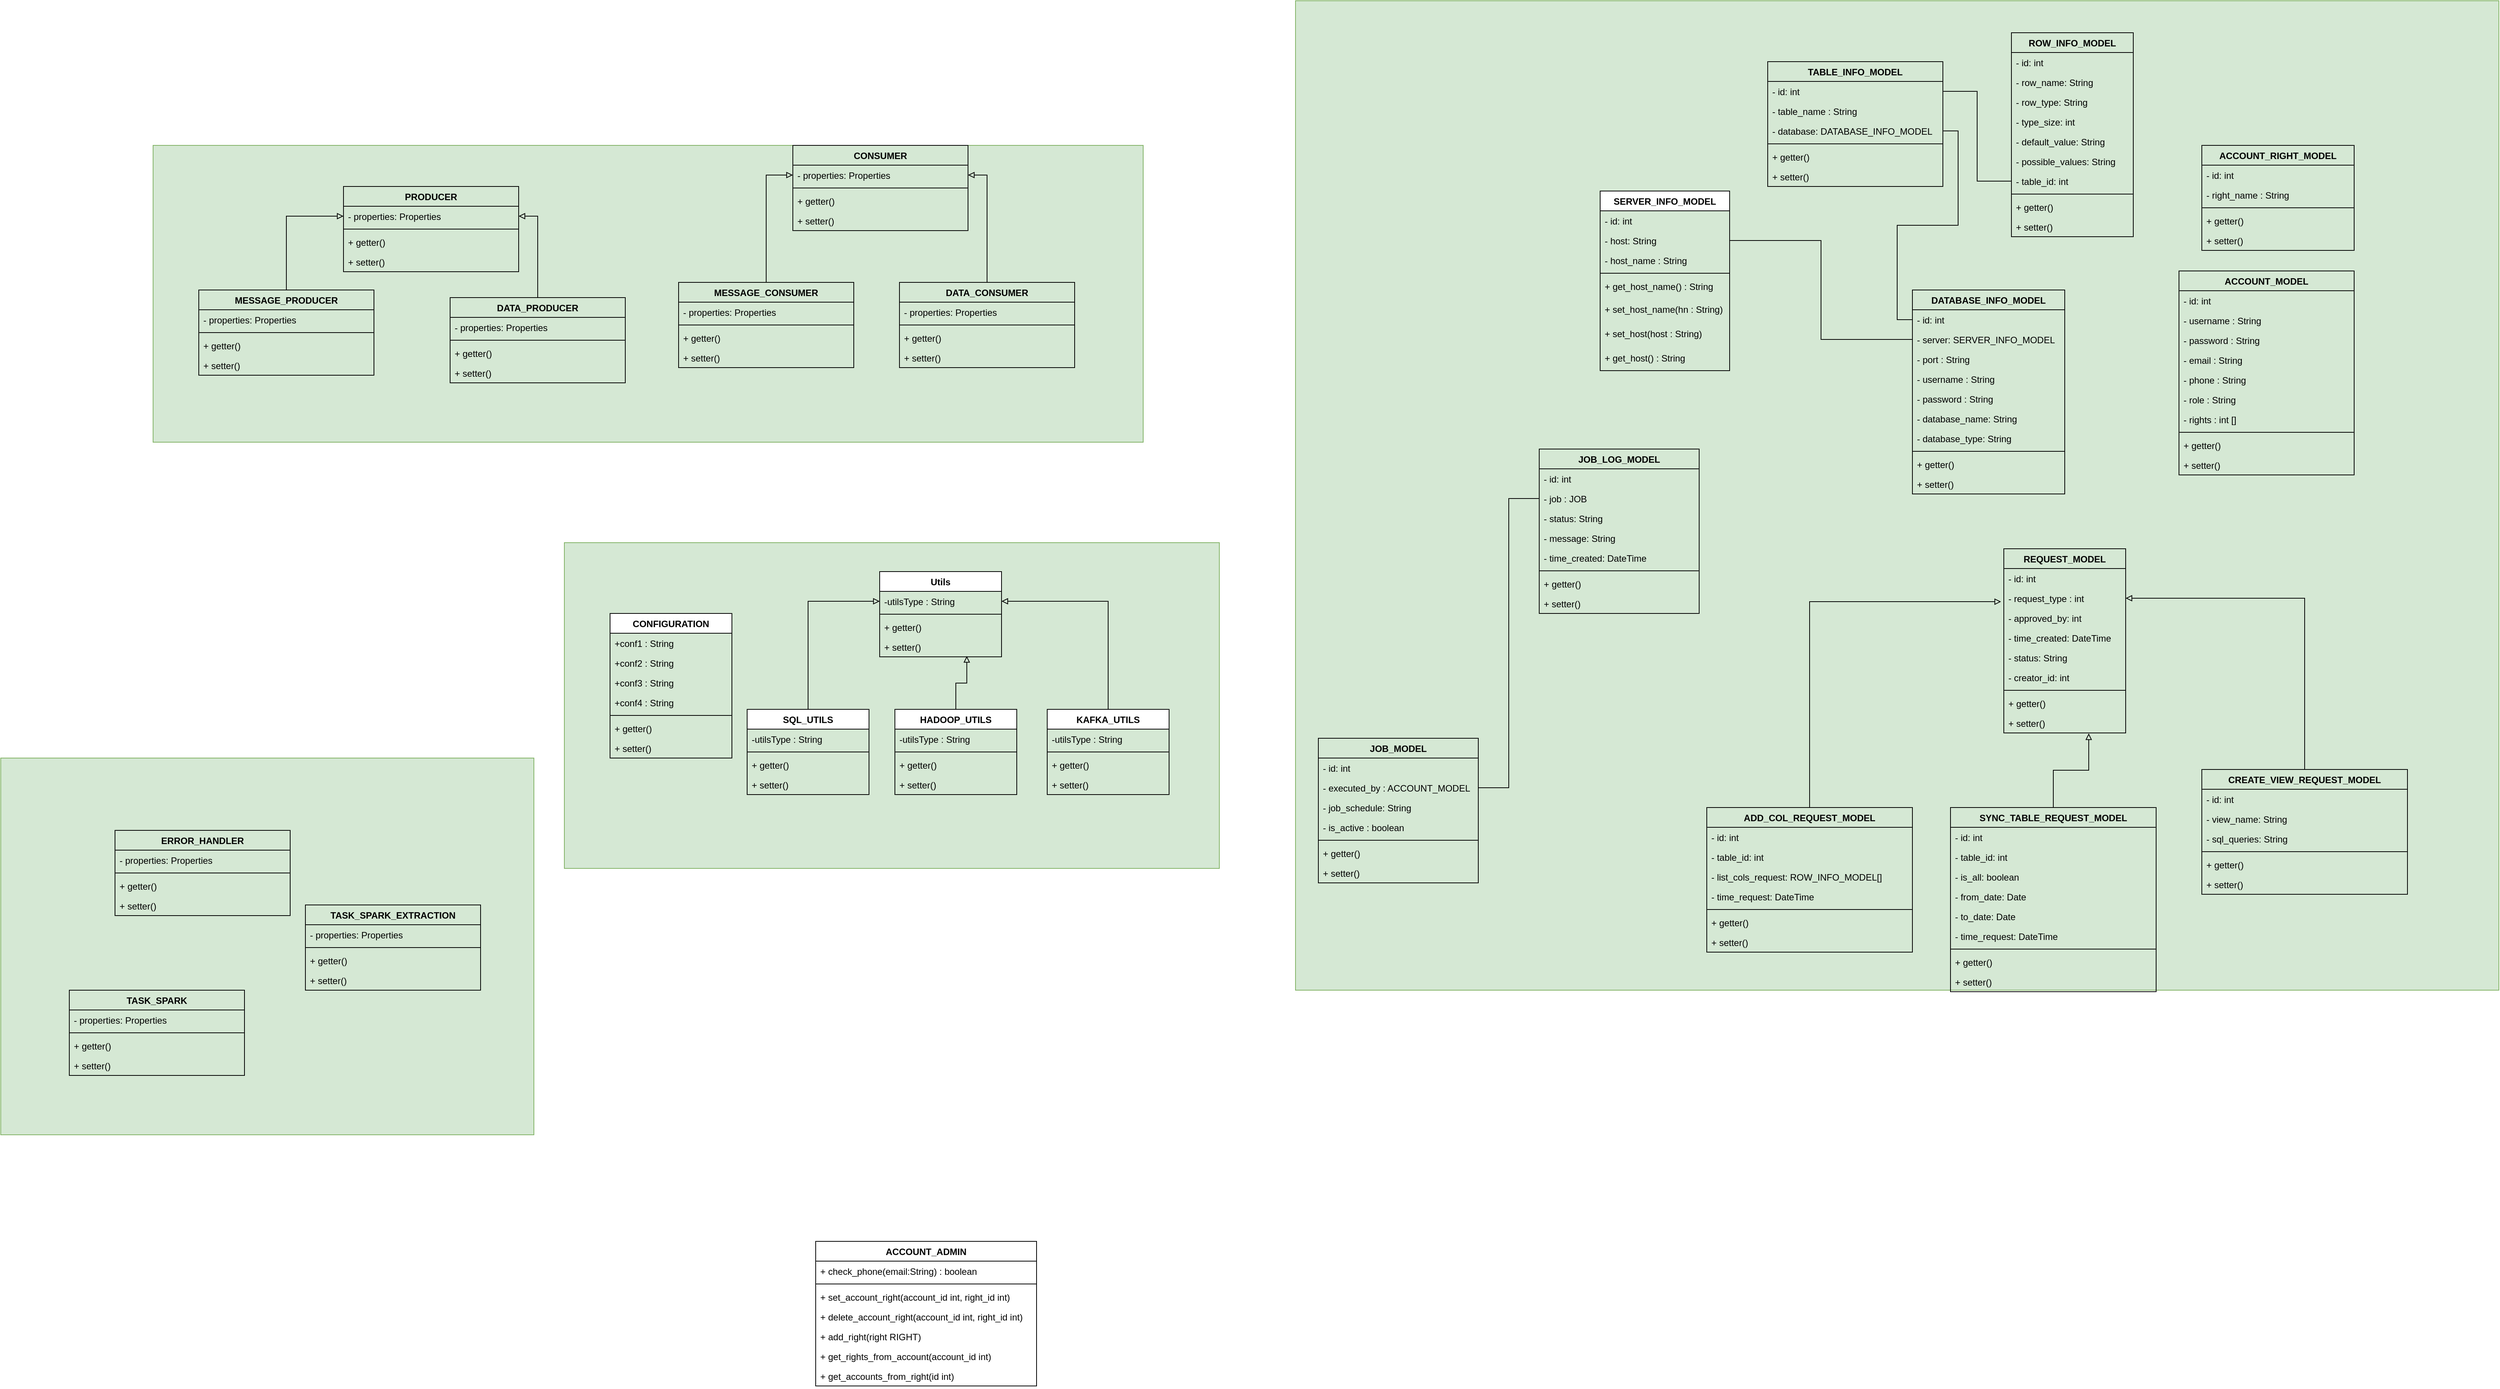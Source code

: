 <mxfile version="14.7.6" type="device"><diagram id="P3rpjJ2WhQrG724Ao1rD" name="Page-1"><mxGraphModel dx="4851" dy="1270" grid="1" gridSize="10" guides="1" tooltips="1" connect="1" arrows="1" fold="1" page="1" pageScale="1" pageWidth="827" pageHeight="1169" math="0" shadow="0"><root><mxCell id="0"/><mxCell id="1" parent="0"/><mxCell id="hVhopB1l8GjU9IBDVyvC-294" value="" style="rounded=0;whiteSpace=wrap;html=1;fillColor=#d5e8d4;strokeColor=#82b366;" vertex="1" parent="1"><mxGeometry x="-1930" y="1005" width="700" height="495" as="geometry"/></mxCell><mxCell id="hVhopB1l8GjU9IBDVyvC-293" value="" style="rounded=0;whiteSpace=wrap;html=1;fillColor=#d5e8d4;strokeColor=#82b366;" vertex="1" parent="1"><mxGeometry x="-1730" y="200" width="1300" height="390" as="geometry"/></mxCell><mxCell id="hVhopB1l8GjU9IBDVyvC-292" value="" style="rounded=0;whiteSpace=wrap;html=1;fillColor=#d5e8d4;strokeColor=#82b366;" vertex="1" parent="1"><mxGeometry x="-1190" y="722" width="860" height="428" as="geometry"/></mxCell><mxCell id="hVhopB1l8GjU9IBDVyvC-291" value="" style="rounded=0;whiteSpace=wrap;html=1;strokeColor=#82b366;fillColor=#d5e8d4;" vertex="1" parent="1"><mxGeometry x="-230" y="10" width="1580" height="1300" as="geometry"/></mxCell><mxCell id="hVhopB1l8GjU9IBDVyvC-1" value="SERVER_INFO_MODEL" style="swimlane;fontStyle=1;align=center;verticalAlign=top;childLayout=stackLayout;horizontal=1;startSize=26;horizontalStack=0;resizeParent=1;resizeParentMax=0;resizeLast=0;collapsible=1;marginBottom=0;" vertex="1" parent="1"><mxGeometry x="170" y="260" width="170" height="236" as="geometry"/></mxCell><mxCell id="hVhopB1l8GjU9IBDVyvC-29" value="- id: int" style="text;strokeColor=none;fillColor=none;align=left;verticalAlign=top;spacingLeft=4;spacingRight=4;overflow=hidden;rotatable=0;points=[[0,0.5],[1,0.5]];portConstraint=eastwest;" vertex="1" parent="hVhopB1l8GjU9IBDVyvC-1"><mxGeometry y="26" width="170" height="26" as="geometry"/></mxCell><mxCell id="hVhopB1l8GjU9IBDVyvC-8" value="- host: String" style="text;strokeColor=none;fillColor=none;align=left;verticalAlign=top;spacingLeft=4;spacingRight=4;overflow=hidden;rotatable=0;points=[[0,0.5],[1,0.5]];portConstraint=eastwest;" vertex="1" parent="hVhopB1l8GjU9IBDVyvC-1"><mxGeometry y="52" width="170" height="26" as="geometry"/></mxCell><mxCell id="hVhopB1l8GjU9IBDVyvC-9" value="- host_name : String" style="text;strokeColor=none;fillColor=none;align=left;verticalAlign=top;spacingLeft=4;spacingRight=4;overflow=hidden;rotatable=0;points=[[0,0.5],[1,0.5]];portConstraint=eastwest;" vertex="1" parent="hVhopB1l8GjU9IBDVyvC-1"><mxGeometry y="78" width="170" height="26" as="geometry"/></mxCell><mxCell id="hVhopB1l8GjU9IBDVyvC-28" value="" style="line;strokeWidth=1;fillColor=none;align=left;verticalAlign=middle;spacingTop=-1;spacingLeft=3;spacingRight=3;rotatable=0;labelPosition=right;points=[];portConstraint=eastwest;" vertex="1" parent="hVhopB1l8GjU9IBDVyvC-1"><mxGeometry y="104" width="170" height="8" as="geometry"/></mxCell><mxCell id="hVhopB1l8GjU9IBDVyvC-12" value="+ get_host_name() : String" style="text;strokeColor=none;fillColor=none;align=left;verticalAlign=top;spacingLeft=4;spacingRight=4;overflow=hidden;rotatable=0;points=[[0,0.5],[1,0.5]];portConstraint=eastwest;" vertex="1" parent="hVhopB1l8GjU9IBDVyvC-1"><mxGeometry y="112" width="170" height="30" as="geometry"/></mxCell><mxCell id="hVhopB1l8GjU9IBDVyvC-13" value="+ set_host_name(hn : String)" style="text;strokeColor=none;fillColor=none;align=left;verticalAlign=top;spacingLeft=4;spacingRight=4;overflow=hidden;rotatable=0;points=[[0,0.5],[1,0.5]];portConstraint=eastwest;" vertex="1" parent="hVhopB1l8GjU9IBDVyvC-1"><mxGeometry y="142" width="170" height="32" as="geometry"/></mxCell><mxCell id="hVhopB1l8GjU9IBDVyvC-14" value="+ set_host(host : String)" style="text;strokeColor=none;fillColor=none;align=left;verticalAlign=top;spacingLeft=4;spacingRight=4;overflow=hidden;rotatable=0;points=[[0,0.5],[1,0.5]];portConstraint=eastwest;" vertex="1" parent="hVhopB1l8GjU9IBDVyvC-1"><mxGeometry y="174" width="170" height="32" as="geometry"/></mxCell><mxCell id="hVhopB1l8GjU9IBDVyvC-15" value="+ get_host() : String" style="text;strokeColor=none;fillColor=none;align=left;verticalAlign=top;spacingLeft=4;spacingRight=4;overflow=hidden;rotatable=0;points=[[0,0.5],[1,0.5]];portConstraint=eastwest;" vertex="1" parent="hVhopB1l8GjU9IBDVyvC-1"><mxGeometry y="206" width="170" height="30" as="geometry"/></mxCell><mxCell id="hVhopB1l8GjU9IBDVyvC-16" value="ROW_INFO_MODEL" style="swimlane;fontStyle=1;childLayout=stackLayout;horizontal=1;startSize=26;fillColor=none;horizontalStack=0;resizeParent=1;resizeParentMax=0;resizeLast=0;collapsible=1;marginBottom=0;" vertex="1" parent="1"><mxGeometry x="710" y="52" width="160" height="268" as="geometry"/></mxCell><mxCell id="hVhopB1l8GjU9IBDVyvC-17" value="- id: int" style="text;strokeColor=none;fillColor=none;align=left;verticalAlign=top;spacingLeft=4;spacingRight=4;overflow=hidden;rotatable=0;points=[[0,0.5],[1,0.5]];portConstraint=eastwest;" vertex="1" parent="hVhopB1l8GjU9IBDVyvC-16"><mxGeometry y="26" width="160" height="26" as="geometry"/></mxCell><mxCell id="hVhopB1l8GjU9IBDVyvC-18" value="- row_name: String" style="text;strokeColor=none;fillColor=none;align=left;verticalAlign=top;spacingLeft=4;spacingRight=4;overflow=hidden;rotatable=0;points=[[0,0.5],[1,0.5]];portConstraint=eastwest;" vertex="1" parent="hVhopB1l8GjU9IBDVyvC-16"><mxGeometry y="52" width="160" height="26" as="geometry"/></mxCell><mxCell id="hVhopB1l8GjU9IBDVyvC-19" value="- row_type: String" style="text;strokeColor=none;fillColor=none;align=left;verticalAlign=top;spacingLeft=4;spacingRight=4;overflow=hidden;rotatable=0;points=[[0,0.5],[1,0.5]];portConstraint=eastwest;" vertex="1" parent="hVhopB1l8GjU9IBDVyvC-16"><mxGeometry y="78" width="160" height="26" as="geometry"/></mxCell><mxCell id="hVhopB1l8GjU9IBDVyvC-21" value="- type_size: int" style="text;strokeColor=none;fillColor=none;align=left;verticalAlign=top;spacingLeft=4;spacingRight=4;overflow=hidden;rotatable=0;points=[[0,0.5],[1,0.5]];portConstraint=eastwest;" vertex="1" parent="hVhopB1l8GjU9IBDVyvC-16"><mxGeometry y="104" width="160" height="26" as="geometry"/></mxCell><mxCell id="hVhopB1l8GjU9IBDVyvC-22" value="- default_value: String" style="text;strokeColor=none;fillColor=none;align=left;verticalAlign=top;spacingLeft=4;spacingRight=4;overflow=hidden;rotatable=0;points=[[0,0.5],[1,0.5]];portConstraint=eastwest;" vertex="1" parent="hVhopB1l8GjU9IBDVyvC-16"><mxGeometry y="130" width="160" height="26" as="geometry"/></mxCell><mxCell id="hVhopB1l8GjU9IBDVyvC-23" value="- possible_values: String" style="text;strokeColor=none;fillColor=none;align=left;verticalAlign=top;spacingLeft=4;spacingRight=4;overflow=hidden;rotatable=0;points=[[0,0.5],[1,0.5]];portConstraint=eastwest;" vertex="1" parent="hVhopB1l8GjU9IBDVyvC-16"><mxGeometry y="156" width="160" height="26" as="geometry"/></mxCell><mxCell id="hVhopB1l8GjU9IBDVyvC-24" value="- table_id: int" style="text;strokeColor=none;fillColor=none;align=left;verticalAlign=top;spacingLeft=4;spacingRight=4;overflow=hidden;rotatable=0;points=[[0,0.5],[1,0.5]];portConstraint=eastwest;" vertex="1" parent="hVhopB1l8GjU9IBDVyvC-16"><mxGeometry y="182" width="160" height="26" as="geometry"/></mxCell><mxCell id="hVhopB1l8GjU9IBDVyvC-26" value="" style="line;strokeWidth=1;fillColor=none;align=left;verticalAlign=middle;spacingTop=-1;spacingLeft=3;spacingRight=3;rotatable=0;labelPosition=right;points=[];portConstraint=eastwest;" vertex="1" parent="hVhopB1l8GjU9IBDVyvC-16"><mxGeometry y="208" width="160" height="8" as="geometry"/></mxCell><mxCell id="hVhopB1l8GjU9IBDVyvC-25" value="+ getter()" style="text;strokeColor=none;fillColor=none;align=left;verticalAlign=top;spacingLeft=4;spacingRight=4;overflow=hidden;rotatable=0;points=[[0,0.5],[1,0.5]];portConstraint=eastwest;" vertex="1" parent="hVhopB1l8GjU9IBDVyvC-16"><mxGeometry y="216" width="160" height="26" as="geometry"/></mxCell><mxCell id="hVhopB1l8GjU9IBDVyvC-27" value="+ setter()" style="text;strokeColor=none;fillColor=none;align=left;verticalAlign=top;spacingLeft=4;spacingRight=4;overflow=hidden;rotatable=0;points=[[0,0.5],[1,0.5]];portConstraint=eastwest;" vertex="1" parent="hVhopB1l8GjU9IBDVyvC-16"><mxGeometry y="242" width="160" height="26" as="geometry"/></mxCell><mxCell id="hVhopB1l8GjU9IBDVyvC-30" value="DATABASE_INFO_MODEL" style="swimlane;fontStyle=1;childLayout=stackLayout;horizontal=1;startSize=26;fillColor=none;horizontalStack=0;resizeParent=1;resizeParentMax=0;resizeLast=0;collapsible=1;marginBottom=0;" vertex="1" parent="1"><mxGeometry x="580" y="390" width="200" height="268" as="geometry"/></mxCell><mxCell id="hVhopB1l8GjU9IBDVyvC-31" value="- id: int" style="text;strokeColor=none;fillColor=none;align=left;verticalAlign=top;spacingLeft=4;spacingRight=4;overflow=hidden;rotatable=0;points=[[0,0.5],[1,0.5]];portConstraint=eastwest;" vertex="1" parent="hVhopB1l8GjU9IBDVyvC-30"><mxGeometry y="26" width="200" height="26" as="geometry"/></mxCell><mxCell id="hVhopB1l8GjU9IBDVyvC-32" value="- server: SERVER_INFO_MODEL " style="text;strokeColor=none;fillColor=none;align=left;verticalAlign=top;spacingLeft=4;spacingRight=4;overflow=hidden;rotatable=0;points=[[0,0.5],[1,0.5]];portConstraint=eastwest;" vertex="1" parent="hVhopB1l8GjU9IBDVyvC-30"><mxGeometry y="52" width="200" height="26" as="geometry"/></mxCell><mxCell id="hVhopB1l8GjU9IBDVyvC-33" value="- port : String" style="text;strokeColor=none;fillColor=none;align=left;verticalAlign=top;spacingLeft=4;spacingRight=4;overflow=hidden;rotatable=0;points=[[0,0.5],[1,0.5]];portConstraint=eastwest;" vertex="1" parent="hVhopB1l8GjU9IBDVyvC-30"><mxGeometry y="78" width="200" height="26" as="geometry"/></mxCell><mxCell id="hVhopB1l8GjU9IBDVyvC-34" value="- username : String" style="text;strokeColor=none;fillColor=none;align=left;verticalAlign=top;spacingLeft=4;spacingRight=4;overflow=hidden;rotatable=0;points=[[0,0.5],[1,0.5]];portConstraint=eastwest;" vertex="1" parent="hVhopB1l8GjU9IBDVyvC-30"><mxGeometry y="104" width="200" height="26" as="geometry"/></mxCell><mxCell id="hVhopB1l8GjU9IBDVyvC-35" value="- password : String" style="text;strokeColor=none;fillColor=none;align=left;verticalAlign=top;spacingLeft=4;spacingRight=4;overflow=hidden;rotatable=0;points=[[0,0.5],[1,0.5]];portConstraint=eastwest;" vertex="1" parent="hVhopB1l8GjU9IBDVyvC-30"><mxGeometry y="130" width="200" height="26" as="geometry"/></mxCell><mxCell id="hVhopB1l8GjU9IBDVyvC-36" value="- database_name: String" style="text;strokeColor=none;fillColor=none;align=left;verticalAlign=top;spacingLeft=4;spacingRight=4;overflow=hidden;rotatable=0;points=[[0,0.5],[1,0.5]];portConstraint=eastwest;" vertex="1" parent="hVhopB1l8GjU9IBDVyvC-30"><mxGeometry y="156" width="200" height="26" as="geometry"/></mxCell><mxCell id="hVhopB1l8GjU9IBDVyvC-37" value="- database_type: String" style="text;strokeColor=none;fillColor=none;align=left;verticalAlign=top;spacingLeft=4;spacingRight=4;overflow=hidden;rotatable=0;points=[[0,0.5],[1,0.5]];portConstraint=eastwest;" vertex="1" parent="hVhopB1l8GjU9IBDVyvC-30"><mxGeometry y="182" width="200" height="26" as="geometry"/></mxCell><mxCell id="hVhopB1l8GjU9IBDVyvC-51" value="" style="line;strokeWidth=1;fillColor=none;align=left;verticalAlign=middle;spacingTop=-1;spacingLeft=3;spacingRight=3;rotatable=0;labelPosition=right;points=[];portConstraint=eastwest;" vertex="1" parent="hVhopB1l8GjU9IBDVyvC-30"><mxGeometry y="208" width="200" height="8" as="geometry"/></mxCell><mxCell id="hVhopB1l8GjU9IBDVyvC-47" value="+ getter()" style="text;strokeColor=none;fillColor=none;align=left;verticalAlign=top;spacingLeft=4;spacingRight=4;overflow=hidden;rotatable=0;points=[[0,0.5],[1,0.5]];portConstraint=eastwest;" vertex="1" parent="hVhopB1l8GjU9IBDVyvC-30"><mxGeometry y="216" width="200" height="26" as="geometry"/></mxCell><mxCell id="hVhopB1l8GjU9IBDVyvC-48" value="+ setter()" style="text;strokeColor=none;fillColor=none;align=left;verticalAlign=top;spacingLeft=4;spacingRight=4;overflow=hidden;rotatable=0;points=[[0,0.5],[1,0.5]];portConstraint=eastwest;" vertex="1" parent="hVhopB1l8GjU9IBDVyvC-30"><mxGeometry y="242" width="200" height="26" as="geometry"/></mxCell><mxCell id="hVhopB1l8GjU9IBDVyvC-39" value="TABLE_INFO_MODEL" style="swimlane;fontStyle=1;childLayout=stackLayout;horizontal=1;startSize=26;fillColor=none;horizontalStack=0;resizeParent=1;resizeParentMax=0;resizeLast=0;collapsible=1;marginBottom=0;" vertex="1" parent="1"><mxGeometry x="390" y="90" width="230" height="164" as="geometry"/></mxCell><mxCell id="hVhopB1l8GjU9IBDVyvC-40" value="- id: int" style="text;strokeColor=none;fillColor=none;align=left;verticalAlign=top;spacingLeft=4;spacingRight=4;overflow=hidden;rotatable=0;points=[[0,0.5],[1,0.5]];portConstraint=eastwest;" vertex="1" parent="hVhopB1l8GjU9IBDVyvC-39"><mxGeometry y="26" width="230" height="26" as="geometry"/></mxCell><mxCell id="hVhopB1l8GjU9IBDVyvC-42" value="- table_name : String" style="text;strokeColor=none;fillColor=none;align=left;verticalAlign=top;spacingLeft=4;spacingRight=4;overflow=hidden;rotatable=0;points=[[0,0.5],[1,0.5]];portConstraint=eastwest;" vertex="1" parent="hVhopB1l8GjU9IBDVyvC-39"><mxGeometry y="52" width="230" height="26" as="geometry"/></mxCell><mxCell id="hVhopB1l8GjU9IBDVyvC-41" value="- database: DATABASE_INFO_MODEL" style="text;strokeColor=none;fillColor=none;align=left;verticalAlign=top;spacingLeft=4;spacingRight=4;overflow=hidden;rotatable=0;points=[[0,0.5],[1,0.5]];portConstraint=eastwest;" vertex="1" parent="hVhopB1l8GjU9IBDVyvC-39"><mxGeometry y="78" width="230" height="26" as="geometry"/></mxCell><mxCell id="hVhopB1l8GjU9IBDVyvC-57" value="" style="line;strokeWidth=1;fillColor=none;align=left;verticalAlign=middle;spacingTop=-1;spacingLeft=3;spacingRight=3;rotatable=0;labelPosition=right;points=[];portConstraint=eastwest;" vertex="1" parent="hVhopB1l8GjU9IBDVyvC-39"><mxGeometry y="104" width="230" height="8" as="geometry"/></mxCell><mxCell id="hVhopB1l8GjU9IBDVyvC-55" value="+ getter()" style="text;strokeColor=none;fillColor=none;align=left;verticalAlign=top;spacingLeft=4;spacingRight=4;overflow=hidden;rotatable=0;points=[[0,0.5],[1,0.5]];portConstraint=eastwest;" vertex="1" parent="hVhopB1l8GjU9IBDVyvC-39"><mxGeometry y="112" width="230" height="26" as="geometry"/></mxCell><mxCell id="hVhopB1l8GjU9IBDVyvC-56" value="+ setter()" style="text;strokeColor=none;fillColor=none;align=left;verticalAlign=top;spacingLeft=4;spacingRight=4;overflow=hidden;rotatable=0;points=[[0,0.5],[1,0.5]];portConstraint=eastwest;" vertex="1" parent="hVhopB1l8GjU9IBDVyvC-39"><mxGeometry y="138" width="230" height="26" as="geometry"/></mxCell><mxCell id="hVhopB1l8GjU9IBDVyvC-60" value="ACCOUNT_MODEL" style="swimlane;fontStyle=1;childLayout=stackLayout;horizontal=1;startSize=26;fillColor=none;horizontalStack=0;resizeParent=1;resizeParentMax=0;resizeLast=0;collapsible=1;marginBottom=0;" vertex="1" parent="1"><mxGeometry x="930" y="365" width="230" height="268" as="geometry"/></mxCell><mxCell id="hVhopB1l8GjU9IBDVyvC-61" value="- id: int" style="text;strokeColor=none;fillColor=none;align=left;verticalAlign=top;spacingLeft=4;spacingRight=4;overflow=hidden;rotatable=0;points=[[0,0.5],[1,0.5]];portConstraint=eastwest;" vertex="1" parent="hVhopB1l8GjU9IBDVyvC-60"><mxGeometry y="26" width="230" height="26" as="geometry"/></mxCell><mxCell id="hVhopB1l8GjU9IBDVyvC-62" value="- username : String" style="text;strokeColor=none;fillColor=none;align=left;verticalAlign=top;spacingLeft=4;spacingRight=4;overflow=hidden;rotatable=0;points=[[0,0.5],[1,0.5]];portConstraint=eastwest;" vertex="1" parent="hVhopB1l8GjU9IBDVyvC-60"><mxGeometry y="52" width="230" height="26" as="geometry"/></mxCell><mxCell id="hVhopB1l8GjU9IBDVyvC-67" value="- password : String" style="text;strokeColor=none;fillColor=none;align=left;verticalAlign=top;spacingLeft=4;spacingRight=4;overflow=hidden;rotatable=0;points=[[0,0.5],[1,0.5]];portConstraint=eastwest;" vertex="1" parent="hVhopB1l8GjU9IBDVyvC-60"><mxGeometry y="78" width="230" height="26" as="geometry"/></mxCell><mxCell id="hVhopB1l8GjU9IBDVyvC-68" value="- email : String" style="text;strokeColor=none;fillColor=none;align=left;verticalAlign=top;spacingLeft=4;spacingRight=4;overflow=hidden;rotatable=0;points=[[0,0.5],[1,0.5]];portConstraint=eastwest;" vertex="1" parent="hVhopB1l8GjU9IBDVyvC-60"><mxGeometry y="104" width="230" height="26" as="geometry"/></mxCell><mxCell id="hVhopB1l8GjU9IBDVyvC-69" value="- phone : String" style="text;strokeColor=none;fillColor=none;align=left;verticalAlign=top;spacingLeft=4;spacingRight=4;overflow=hidden;rotatable=0;points=[[0,0.5],[1,0.5]];portConstraint=eastwest;" vertex="1" parent="hVhopB1l8GjU9IBDVyvC-60"><mxGeometry y="130" width="230" height="26" as="geometry"/></mxCell><mxCell id="hVhopB1l8GjU9IBDVyvC-70" value="- role : String" style="text;strokeColor=none;fillColor=none;align=left;verticalAlign=top;spacingLeft=4;spacingRight=4;overflow=hidden;rotatable=0;points=[[0,0.5],[1,0.5]];portConstraint=eastwest;" vertex="1" parent="hVhopB1l8GjU9IBDVyvC-60"><mxGeometry y="156" width="230" height="26" as="geometry"/></mxCell><mxCell id="hVhopB1l8GjU9IBDVyvC-87" value="- rights : int []" style="text;strokeColor=none;fillColor=none;align=left;verticalAlign=top;spacingLeft=4;spacingRight=4;overflow=hidden;rotatable=0;points=[[0,0.5],[1,0.5]];portConstraint=eastwest;" vertex="1" parent="hVhopB1l8GjU9IBDVyvC-60"><mxGeometry y="182" width="230" height="26" as="geometry"/></mxCell><mxCell id="hVhopB1l8GjU9IBDVyvC-64" value="" style="line;strokeWidth=1;fillColor=none;align=left;verticalAlign=middle;spacingTop=-1;spacingLeft=3;spacingRight=3;rotatable=0;labelPosition=right;points=[];portConstraint=eastwest;" vertex="1" parent="hVhopB1l8GjU9IBDVyvC-60"><mxGeometry y="208" width="230" height="8" as="geometry"/></mxCell><mxCell id="hVhopB1l8GjU9IBDVyvC-65" value="+ getter()" style="text;strokeColor=none;fillColor=none;align=left;verticalAlign=top;spacingLeft=4;spacingRight=4;overflow=hidden;rotatable=0;points=[[0,0.5],[1,0.5]];portConstraint=eastwest;" vertex="1" parent="hVhopB1l8GjU9IBDVyvC-60"><mxGeometry y="216" width="230" height="26" as="geometry"/></mxCell><mxCell id="hVhopB1l8GjU9IBDVyvC-66" value="+ setter()" style="text;strokeColor=none;fillColor=none;align=left;verticalAlign=top;spacingLeft=4;spacingRight=4;overflow=hidden;rotatable=0;points=[[0,0.5],[1,0.5]];portConstraint=eastwest;" vertex="1" parent="hVhopB1l8GjU9IBDVyvC-60"><mxGeometry y="242" width="230" height="26" as="geometry"/></mxCell><mxCell id="hVhopB1l8GjU9IBDVyvC-73" value="ACCOUNT_ADMIN" style="swimlane;fontStyle=1;childLayout=stackLayout;horizontal=1;startSize=26;fillColor=none;horizontalStack=0;resizeParent=1;resizeParentMax=0;resizeLast=0;collapsible=1;marginBottom=0;" vertex="1" parent="1"><mxGeometry x="-860" y="1640" width="290" height="190" as="geometry"/></mxCell><mxCell id="hVhopB1l8GjU9IBDVyvC-85" value="+ check_phone(email:String) : boolean" style="text;strokeColor=none;fillColor=none;align=left;verticalAlign=top;spacingLeft=4;spacingRight=4;overflow=hidden;rotatable=0;points=[[0,0.5],[1,0.5]];portConstraint=eastwest;" vertex="1" parent="hVhopB1l8GjU9IBDVyvC-73"><mxGeometry y="26" width="290" height="26" as="geometry"/></mxCell><mxCell id="hVhopB1l8GjU9IBDVyvC-80" value="" style="line;strokeWidth=1;fillColor=none;align=left;verticalAlign=middle;spacingTop=-1;spacingLeft=3;spacingRight=3;rotatable=0;labelPosition=right;points=[];portConstraint=eastwest;" vertex="1" parent="hVhopB1l8GjU9IBDVyvC-73"><mxGeometry y="52" width="290" height="8" as="geometry"/></mxCell><mxCell id="hVhopB1l8GjU9IBDVyvC-84" value="+ set_account_right(account_id int, right_id int)" style="text;strokeColor=none;fillColor=none;align=left;verticalAlign=top;spacingLeft=4;spacingRight=4;overflow=hidden;rotatable=0;points=[[0,0.5],[1,0.5]];portConstraint=eastwest;" vertex="1" parent="hVhopB1l8GjU9IBDVyvC-73"><mxGeometry y="60" width="290" height="26" as="geometry"/></mxCell><mxCell id="hVhopB1l8GjU9IBDVyvC-88" value="+ delete_account_right(account_id int, right_id int)&#10;" style="text;strokeColor=none;fillColor=none;align=left;verticalAlign=top;spacingLeft=4;spacingRight=4;overflow=hidden;rotatable=0;points=[[0,0.5],[1,0.5]];portConstraint=eastwest;" vertex="1" parent="hVhopB1l8GjU9IBDVyvC-73"><mxGeometry y="86" width="290" height="26" as="geometry"/></mxCell><mxCell id="hVhopB1l8GjU9IBDVyvC-89" value="+ add_right(right RIGHT)&#10;" style="text;strokeColor=none;fillColor=none;align=left;verticalAlign=top;spacingLeft=4;spacingRight=4;overflow=hidden;rotatable=0;points=[[0,0.5],[1,0.5]];portConstraint=eastwest;" vertex="1" parent="hVhopB1l8GjU9IBDVyvC-73"><mxGeometry y="112" width="290" height="26" as="geometry"/></mxCell><mxCell id="hVhopB1l8GjU9IBDVyvC-90" value="+ get_rights_from_account(account_id int)&#10;" style="text;strokeColor=none;fillColor=none;align=left;verticalAlign=top;spacingLeft=4;spacingRight=4;overflow=hidden;rotatable=0;points=[[0,0.5],[1,0.5]];portConstraint=eastwest;" vertex="1" parent="hVhopB1l8GjU9IBDVyvC-73"><mxGeometry y="138" width="290" height="26" as="geometry"/></mxCell><mxCell id="hVhopB1l8GjU9IBDVyvC-91" value="+ get_accounts_from_right(id int)&#10;" style="text;strokeColor=none;fillColor=none;align=left;verticalAlign=top;spacingLeft=4;spacingRight=4;overflow=hidden;rotatable=0;points=[[0,0.5],[1,0.5]];portConstraint=eastwest;" vertex="1" parent="hVhopB1l8GjU9IBDVyvC-73"><mxGeometry y="164" width="290" height="26" as="geometry"/></mxCell><mxCell id="hVhopB1l8GjU9IBDVyvC-103" value="ACCOUNT_RIGHT_MODEL" style="swimlane;fontStyle=1;childLayout=stackLayout;horizontal=1;startSize=26;fillColor=none;horizontalStack=0;resizeParent=1;resizeParentMax=0;resizeLast=0;collapsible=1;marginBottom=0;" vertex="1" parent="1"><mxGeometry x="960" y="200" width="200" height="138" as="geometry"/></mxCell><mxCell id="hVhopB1l8GjU9IBDVyvC-104" value="- id: int" style="text;strokeColor=none;fillColor=none;align=left;verticalAlign=top;spacingLeft=4;spacingRight=4;overflow=hidden;rotatable=0;points=[[0,0.5],[1,0.5]];portConstraint=eastwest;" vertex="1" parent="hVhopB1l8GjU9IBDVyvC-103"><mxGeometry y="26" width="200" height="26" as="geometry"/></mxCell><mxCell id="hVhopB1l8GjU9IBDVyvC-105" value="- right_name : String" style="text;strokeColor=none;fillColor=none;align=left;verticalAlign=top;spacingLeft=4;spacingRight=4;overflow=hidden;rotatable=0;points=[[0,0.5],[1,0.5]];portConstraint=eastwest;" vertex="1" parent="hVhopB1l8GjU9IBDVyvC-103"><mxGeometry y="52" width="200" height="26" as="geometry"/></mxCell><mxCell id="hVhopB1l8GjU9IBDVyvC-107" value="" style="line;strokeWidth=1;fillColor=none;align=left;verticalAlign=middle;spacingTop=-1;spacingLeft=3;spacingRight=3;rotatable=0;labelPosition=right;points=[];portConstraint=eastwest;" vertex="1" parent="hVhopB1l8GjU9IBDVyvC-103"><mxGeometry y="78" width="200" height="8" as="geometry"/></mxCell><mxCell id="hVhopB1l8GjU9IBDVyvC-108" value="+ getter()" style="text;strokeColor=none;fillColor=none;align=left;verticalAlign=top;spacingLeft=4;spacingRight=4;overflow=hidden;rotatable=0;points=[[0,0.5],[1,0.5]];portConstraint=eastwest;" vertex="1" parent="hVhopB1l8GjU9IBDVyvC-103"><mxGeometry y="86" width="200" height="26" as="geometry"/></mxCell><mxCell id="hVhopB1l8GjU9IBDVyvC-109" value="+ setter()" style="text;strokeColor=none;fillColor=none;align=left;verticalAlign=top;spacingLeft=4;spacingRight=4;overflow=hidden;rotatable=0;points=[[0,0.5],[1,0.5]];portConstraint=eastwest;" vertex="1" parent="hVhopB1l8GjU9IBDVyvC-103"><mxGeometry y="112" width="200" height="26" as="geometry"/></mxCell><mxCell id="hVhopB1l8GjU9IBDVyvC-110" value="REQUEST_MODEL" style="swimlane;fontStyle=1;childLayout=stackLayout;horizontal=1;startSize=26;fillColor=none;horizontalStack=0;resizeParent=1;resizeParentMax=0;resizeLast=0;collapsible=1;marginBottom=0;" vertex="1" parent="1"><mxGeometry x="700" y="730" width="160" height="242" as="geometry"/></mxCell><mxCell id="hVhopB1l8GjU9IBDVyvC-111" value="- id: int" style="text;strokeColor=none;fillColor=none;align=left;verticalAlign=top;spacingLeft=4;spacingRight=4;overflow=hidden;rotatable=0;points=[[0,0.5],[1,0.5]];portConstraint=eastwest;" vertex="1" parent="hVhopB1l8GjU9IBDVyvC-110"><mxGeometry y="26" width="160" height="26" as="geometry"/></mxCell><mxCell id="hVhopB1l8GjU9IBDVyvC-112" value="- request_type : int" style="text;strokeColor=none;fillColor=none;align=left;verticalAlign=top;spacingLeft=4;spacingRight=4;overflow=hidden;rotatable=0;points=[[0,0.5],[1,0.5]];portConstraint=eastwest;" vertex="1" parent="hVhopB1l8GjU9IBDVyvC-110"><mxGeometry y="52" width="160" height="26" as="geometry"/></mxCell><mxCell id="hVhopB1l8GjU9IBDVyvC-117" value="- approved_by: int " style="text;strokeColor=none;fillColor=none;align=left;verticalAlign=top;spacingLeft=4;spacingRight=4;overflow=hidden;rotatable=0;points=[[0,0.5],[1,0.5]];portConstraint=eastwest;" vertex="1" parent="hVhopB1l8GjU9IBDVyvC-110"><mxGeometry y="78" width="160" height="26" as="geometry"/></mxCell><mxCell id="hVhopB1l8GjU9IBDVyvC-118" value="- time_created: DateTime" style="text;strokeColor=none;fillColor=none;align=left;verticalAlign=top;spacingLeft=4;spacingRight=4;overflow=hidden;rotatable=0;points=[[0,0.5],[1,0.5]];portConstraint=eastwest;" vertex="1" parent="hVhopB1l8GjU9IBDVyvC-110"><mxGeometry y="104" width="160" height="26" as="geometry"/></mxCell><mxCell id="hVhopB1l8GjU9IBDVyvC-119" value="- status: String" style="text;strokeColor=none;fillColor=none;align=left;verticalAlign=top;spacingLeft=4;spacingRight=4;overflow=hidden;rotatable=0;points=[[0,0.5],[1,0.5]];portConstraint=eastwest;" vertex="1" parent="hVhopB1l8GjU9IBDVyvC-110"><mxGeometry y="130" width="160" height="26" as="geometry"/></mxCell><mxCell id="hVhopB1l8GjU9IBDVyvC-113" value="- creator_id: int " style="text;strokeColor=none;fillColor=none;align=left;verticalAlign=top;spacingLeft=4;spacingRight=4;overflow=hidden;rotatable=0;points=[[0,0.5],[1,0.5]];portConstraint=eastwest;" vertex="1" parent="hVhopB1l8GjU9IBDVyvC-110"><mxGeometry y="156" width="160" height="26" as="geometry"/></mxCell><mxCell id="hVhopB1l8GjU9IBDVyvC-114" value="" style="line;strokeWidth=1;fillColor=none;align=left;verticalAlign=middle;spacingTop=-1;spacingLeft=3;spacingRight=3;rotatable=0;labelPosition=right;points=[];portConstraint=eastwest;" vertex="1" parent="hVhopB1l8GjU9IBDVyvC-110"><mxGeometry y="182" width="160" height="8" as="geometry"/></mxCell><mxCell id="hVhopB1l8GjU9IBDVyvC-115" value="+ getter()" style="text;strokeColor=none;fillColor=none;align=left;verticalAlign=top;spacingLeft=4;spacingRight=4;overflow=hidden;rotatable=0;points=[[0,0.5],[1,0.5]];portConstraint=eastwest;" vertex="1" parent="hVhopB1l8GjU9IBDVyvC-110"><mxGeometry y="190" width="160" height="26" as="geometry"/></mxCell><mxCell id="hVhopB1l8GjU9IBDVyvC-116" value="+ setter()" style="text;strokeColor=none;fillColor=none;align=left;verticalAlign=top;spacingLeft=4;spacingRight=4;overflow=hidden;rotatable=0;points=[[0,0.5],[1,0.5]];portConstraint=eastwest;" vertex="1" parent="hVhopB1l8GjU9IBDVyvC-110"><mxGeometry y="216" width="160" height="26" as="geometry"/></mxCell><mxCell id="hVhopB1l8GjU9IBDVyvC-131" style="edgeStyle=orthogonalEdgeStyle;rounded=0;orthogonalLoop=1;jettySize=auto;html=1;entryX=-0.023;entryY=0.674;entryDx=0;entryDy=0;entryPerimeter=0;endArrow=block;endFill=0;" edge="1" parent="1" source="hVhopB1l8GjU9IBDVyvC-120" target="hVhopB1l8GjU9IBDVyvC-112"><mxGeometry relative="1" as="geometry"/></mxCell><mxCell id="hVhopB1l8GjU9IBDVyvC-120" value="ADD_COL_REQUEST_MODEL" style="swimlane;fontStyle=1;childLayout=stackLayout;horizontal=1;startSize=26;fillColor=none;horizontalStack=0;resizeParent=1;resizeParentMax=0;resizeLast=0;collapsible=1;marginBottom=0;" vertex="1" parent="1"><mxGeometry x="310" y="1070" width="270" height="190" as="geometry"/></mxCell><mxCell id="hVhopB1l8GjU9IBDVyvC-121" value="- id: int" style="text;strokeColor=none;fillColor=none;align=left;verticalAlign=top;spacingLeft=4;spacingRight=4;overflow=hidden;rotatable=0;points=[[0,0.5],[1,0.5]];portConstraint=eastwest;" vertex="1" parent="hVhopB1l8GjU9IBDVyvC-120"><mxGeometry y="26" width="270" height="26" as="geometry"/></mxCell><mxCell id="hVhopB1l8GjU9IBDVyvC-123" value="- table_id: int " style="text;strokeColor=none;fillColor=none;align=left;verticalAlign=top;spacingLeft=4;spacingRight=4;overflow=hidden;rotatable=0;points=[[0,0.5],[1,0.5]];portConstraint=eastwest;" vertex="1" parent="hVhopB1l8GjU9IBDVyvC-120"><mxGeometry y="52" width="270" height="26" as="geometry"/></mxCell><mxCell id="hVhopB1l8GjU9IBDVyvC-124" value="- list_cols_request: ROW_INFO_MODEL[]" style="text;strokeColor=none;fillColor=none;align=left;verticalAlign=top;spacingLeft=4;spacingRight=4;overflow=hidden;rotatable=0;points=[[0,0.5],[1,0.5]];portConstraint=eastwest;" vertex="1" parent="hVhopB1l8GjU9IBDVyvC-120"><mxGeometry y="78" width="270" height="26" as="geometry"/></mxCell><mxCell id="hVhopB1l8GjU9IBDVyvC-130" value="- time_request: DateTime" style="text;strokeColor=none;fillColor=none;align=left;verticalAlign=top;spacingLeft=4;spacingRight=4;overflow=hidden;rotatable=0;points=[[0,0.5],[1,0.5]];portConstraint=eastwest;" vertex="1" parent="hVhopB1l8GjU9IBDVyvC-120"><mxGeometry y="104" width="270" height="26" as="geometry"/></mxCell><mxCell id="hVhopB1l8GjU9IBDVyvC-127" value="" style="line;strokeWidth=1;fillColor=none;align=left;verticalAlign=middle;spacingTop=-1;spacingLeft=3;spacingRight=3;rotatable=0;labelPosition=right;points=[];portConstraint=eastwest;" vertex="1" parent="hVhopB1l8GjU9IBDVyvC-120"><mxGeometry y="130" width="270" height="8" as="geometry"/></mxCell><mxCell id="hVhopB1l8GjU9IBDVyvC-128" value="+ getter()" style="text;strokeColor=none;fillColor=none;align=left;verticalAlign=top;spacingLeft=4;spacingRight=4;overflow=hidden;rotatable=0;points=[[0,0.5],[1,0.5]];portConstraint=eastwest;" vertex="1" parent="hVhopB1l8GjU9IBDVyvC-120"><mxGeometry y="138" width="270" height="26" as="geometry"/></mxCell><mxCell id="hVhopB1l8GjU9IBDVyvC-129" value="+ setter()" style="text;strokeColor=none;fillColor=none;align=left;verticalAlign=top;spacingLeft=4;spacingRight=4;overflow=hidden;rotatable=0;points=[[0,0.5],[1,0.5]];portConstraint=eastwest;" vertex="1" parent="hVhopB1l8GjU9IBDVyvC-120"><mxGeometry y="164" width="270" height="26" as="geometry"/></mxCell><mxCell id="hVhopB1l8GjU9IBDVyvC-140" style="edgeStyle=orthogonalEdgeStyle;rounded=0;orthogonalLoop=1;jettySize=auto;html=1;entryX=0.697;entryY=1.024;entryDx=0;entryDy=0;entryPerimeter=0;endArrow=block;endFill=0;" edge="1" parent="1" source="hVhopB1l8GjU9IBDVyvC-132" target="hVhopB1l8GjU9IBDVyvC-116"><mxGeometry relative="1" as="geometry"/></mxCell><mxCell id="hVhopB1l8GjU9IBDVyvC-132" value="SYNC_TABLE_REQUEST_MODEL" style="swimlane;fontStyle=1;childLayout=stackLayout;horizontal=1;startSize=26;fillColor=none;horizontalStack=0;resizeParent=1;resizeParentMax=0;resizeLast=0;collapsible=1;marginBottom=0;" vertex="1" parent="1"><mxGeometry x="630" y="1070" width="270" height="242" as="geometry"/></mxCell><mxCell id="hVhopB1l8GjU9IBDVyvC-133" value="- id: int" style="text;strokeColor=none;fillColor=none;align=left;verticalAlign=top;spacingLeft=4;spacingRight=4;overflow=hidden;rotatable=0;points=[[0,0.5],[1,0.5]];portConstraint=eastwest;" vertex="1" parent="hVhopB1l8GjU9IBDVyvC-132"><mxGeometry y="26" width="270" height="26" as="geometry"/></mxCell><mxCell id="hVhopB1l8GjU9IBDVyvC-134" value="- table_id: int " style="text;strokeColor=none;fillColor=none;align=left;verticalAlign=top;spacingLeft=4;spacingRight=4;overflow=hidden;rotatable=0;points=[[0,0.5],[1,0.5]];portConstraint=eastwest;" vertex="1" parent="hVhopB1l8GjU9IBDVyvC-132"><mxGeometry y="52" width="270" height="26" as="geometry"/></mxCell><mxCell id="hVhopB1l8GjU9IBDVyvC-135" value="- is_all: boolean" style="text;strokeColor=none;fillColor=none;align=left;verticalAlign=top;spacingLeft=4;spacingRight=4;overflow=hidden;rotatable=0;points=[[0,0.5],[1,0.5]];portConstraint=eastwest;" vertex="1" parent="hVhopB1l8GjU9IBDVyvC-132"><mxGeometry y="78" width="270" height="26" as="geometry"/></mxCell><mxCell id="hVhopB1l8GjU9IBDVyvC-136" value="- from_date: Date" style="text;strokeColor=none;fillColor=none;align=left;verticalAlign=top;spacingLeft=4;spacingRight=4;overflow=hidden;rotatable=0;points=[[0,0.5],[1,0.5]];portConstraint=eastwest;" vertex="1" parent="hVhopB1l8GjU9IBDVyvC-132"><mxGeometry y="104" width="270" height="26" as="geometry"/></mxCell><mxCell id="hVhopB1l8GjU9IBDVyvC-142" value="- to_date: Date" style="text;strokeColor=none;fillColor=none;align=left;verticalAlign=top;spacingLeft=4;spacingRight=4;overflow=hidden;rotatable=0;points=[[0,0.5],[1,0.5]];portConstraint=eastwest;" vertex="1" parent="hVhopB1l8GjU9IBDVyvC-132"><mxGeometry y="130" width="270" height="26" as="geometry"/></mxCell><mxCell id="hVhopB1l8GjU9IBDVyvC-141" value="- time_request: DateTime" style="text;strokeColor=none;fillColor=none;align=left;verticalAlign=top;spacingLeft=4;spacingRight=4;overflow=hidden;rotatable=0;points=[[0,0.5],[1,0.5]];portConstraint=eastwest;" vertex="1" parent="hVhopB1l8GjU9IBDVyvC-132"><mxGeometry y="156" width="270" height="26" as="geometry"/></mxCell><mxCell id="hVhopB1l8GjU9IBDVyvC-137" value="" style="line;strokeWidth=1;fillColor=none;align=left;verticalAlign=middle;spacingTop=-1;spacingLeft=3;spacingRight=3;rotatable=0;labelPosition=right;points=[];portConstraint=eastwest;" vertex="1" parent="hVhopB1l8GjU9IBDVyvC-132"><mxGeometry y="182" width="270" height="8" as="geometry"/></mxCell><mxCell id="hVhopB1l8GjU9IBDVyvC-138" value="+ getter()" style="text;strokeColor=none;fillColor=none;align=left;verticalAlign=top;spacingLeft=4;spacingRight=4;overflow=hidden;rotatable=0;points=[[0,0.5],[1,0.5]];portConstraint=eastwest;" vertex="1" parent="hVhopB1l8GjU9IBDVyvC-132"><mxGeometry y="190" width="270" height="26" as="geometry"/></mxCell><mxCell id="hVhopB1l8GjU9IBDVyvC-139" value="+ setter()" style="text;strokeColor=none;fillColor=none;align=left;verticalAlign=top;spacingLeft=4;spacingRight=4;overflow=hidden;rotatable=0;points=[[0,0.5],[1,0.5]];portConstraint=eastwest;" vertex="1" parent="hVhopB1l8GjU9IBDVyvC-132"><mxGeometry y="216" width="270" height="26" as="geometry"/></mxCell><mxCell id="hVhopB1l8GjU9IBDVyvC-153" style="edgeStyle=orthogonalEdgeStyle;rounded=0;orthogonalLoop=1;jettySize=auto;html=1;endArrow=block;endFill=0;" edge="1" parent="1" source="hVhopB1l8GjU9IBDVyvC-143" target="hVhopB1l8GjU9IBDVyvC-112"><mxGeometry relative="1" as="geometry"/></mxCell><mxCell id="hVhopB1l8GjU9IBDVyvC-143" value="CREATE_VIEW_REQUEST_MODEL" style="swimlane;fontStyle=1;childLayout=stackLayout;horizontal=1;startSize=26;fillColor=none;horizontalStack=0;resizeParent=1;resizeParentMax=0;resizeLast=0;collapsible=1;marginBottom=0;" vertex="1" parent="1"><mxGeometry x="960" y="1020" width="270" height="164" as="geometry"/></mxCell><mxCell id="hVhopB1l8GjU9IBDVyvC-144" value="- id: int" style="text;strokeColor=none;fillColor=none;align=left;verticalAlign=top;spacingLeft=4;spacingRight=4;overflow=hidden;rotatable=0;points=[[0,0.5],[1,0.5]];portConstraint=eastwest;" vertex="1" parent="hVhopB1l8GjU9IBDVyvC-143"><mxGeometry y="26" width="270" height="26" as="geometry"/></mxCell><mxCell id="hVhopB1l8GjU9IBDVyvC-145" value="- view_name: String " style="text;strokeColor=none;fillColor=none;align=left;verticalAlign=top;spacingLeft=4;spacingRight=4;overflow=hidden;rotatable=0;points=[[0,0.5],[1,0.5]];portConstraint=eastwest;" vertex="1" parent="hVhopB1l8GjU9IBDVyvC-143"><mxGeometry y="52" width="270" height="26" as="geometry"/></mxCell><mxCell id="hVhopB1l8GjU9IBDVyvC-146" value="- sql_queries: String" style="text;strokeColor=none;fillColor=none;align=left;verticalAlign=top;spacingLeft=4;spacingRight=4;overflow=hidden;rotatable=0;points=[[0,0.5],[1,0.5]];portConstraint=eastwest;" vertex="1" parent="hVhopB1l8GjU9IBDVyvC-143"><mxGeometry y="78" width="270" height="26" as="geometry"/></mxCell><mxCell id="hVhopB1l8GjU9IBDVyvC-150" value="" style="line;strokeWidth=1;fillColor=none;align=left;verticalAlign=middle;spacingTop=-1;spacingLeft=3;spacingRight=3;rotatable=0;labelPosition=right;points=[];portConstraint=eastwest;" vertex="1" parent="hVhopB1l8GjU9IBDVyvC-143"><mxGeometry y="104" width="270" height="8" as="geometry"/></mxCell><mxCell id="hVhopB1l8GjU9IBDVyvC-151" value="+ getter()" style="text;strokeColor=none;fillColor=none;align=left;verticalAlign=top;spacingLeft=4;spacingRight=4;overflow=hidden;rotatable=0;points=[[0,0.5],[1,0.5]];portConstraint=eastwest;" vertex="1" parent="hVhopB1l8GjU9IBDVyvC-143"><mxGeometry y="112" width="270" height="26" as="geometry"/></mxCell><mxCell id="hVhopB1l8GjU9IBDVyvC-152" value="+ setter()" style="text;strokeColor=none;fillColor=none;align=left;verticalAlign=top;spacingLeft=4;spacingRight=4;overflow=hidden;rotatable=0;points=[[0,0.5],[1,0.5]];portConstraint=eastwest;" vertex="1" parent="hVhopB1l8GjU9IBDVyvC-143"><mxGeometry y="138" width="270" height="26" as="geometry"/></mxCell><mxCell id="hVhopB1l8GjU9IBDVyvC-154" value="JOB_MODEL" style="swimlane;fontStyle=1;childLayout=stackLayout;horizontal=1;startSize=26;fillColor=none;horizontalStack=0;resizeParent=1;resizeParentMax=0;resizeLast=0;collapsible=1;marginBottom=0;" vertex="1" parent="1"><mxGeometry x="-200" y="979" width="210" height="190" as="geometry"/></mxCell><mxCell id="hVhopB1l8GjU9IBDVyvC-155" value="- id: int" style="text;strokeColor=none;fillColor=none;align=left;verticalAlign=top;spacingLeft=4;spacingRight=4;overflow=hidden;rotatable=0;points=[[0,0.5],[1,0.5]];portConstraint=eastwest;" vertex="1" parent="hVhopB1l8GjU9IBDVyvC-154"><mxGeometry y="26" width="210" height="26" as="geometry"/></mxCell><mxCell id="hVhopB1l8GjU9IBDVyvC-156" value="- executed_by : ACCOUNT_MODEL" style="text;strokeColor=none;fillColor=none;align=left;verticalAlign=top;spacingLeft=4;spacingRight=4;overflow=hidden;rotatable=0;points=[[0,0.5],[1,0.5]];portConstraint=eastwest;" vertex="1" parent="hVhopB1l8GjU9IBDVyvC-154"><mxGeometry y="52" width="210" height="26" as="geometry"/></mxCell><mxCell id="hVhopB1l8GjU9IBDVyvC-157" value="- job_schedule: String " style="text;strokeColor=none;fillColor=none;align=left;verticalAlign=top;spacingLeft=4;spacingRight=4;overflow=hidden;rotatable=0;points=[[0,0.5],[1,0.5]];portConstraint=eastwest;" vertex="1" parent="hVhopB1l8GjU9IBDVyvC-154"><mxGeometry y="78" width="210" height="26" as="geometry"/></mxCell><mxCell id="hVhopB1l8GjU9IBDVyvC-161" value="- is_active : boolean" style="text;strokeColor=none;fillColor=none;align=left;verticalAlign=top;spacingLeft=4;spacingRight=4;overflow=hidden;rotatable=0;points=[[0,0.5],[1,0.5]];portConstraint=eastwest;" vertex="1" parent="hVhopB1l8GjU9IBDVyvC-154"><mxGeometry y="104" width="210" height="26" as="geometry"/></mxCell><mxCell id="hVhopB1l8GjU9IBDVyvC-158" value="" style="line;strokeWidth=1;fillColor=none;align=left;verticalAlign=middle;spacingTop=-1;spacingLeft=3;spacingRight=3;rotatable=0;labelPosition=right;points=[];portConstraint=eastwest;" vertex="1" parent="hVhopB1l8GjU9IBDVyvC-154"><mxGeometry y="130" width="210" height="8" as="geometry"/></mxCell><mxCell id="hVhopB1l8GjU9IBDVyvC-159" value="+ getter()" style="text;strokeColor=none;fillColor=none;align=left;verticalAlign=top;spacingLeft=4;spacingRight=4;overflow=hidden;rotatable=0;points=[[0,0.5],[1,0.5]];portConstraint=eastwest;" vertex="1" parent="hVhopB1l8GjU9IBDVyvC-154"><mxGeometry y="138" width="210" height="26" as="geometry"/></mxCell><mxCell id="hVhopB1l8GjU9IBDVyvC-160" value="+ setter()" style="text;strokeColor=none;fillColor=none;align=left;verticalAlign=top;spacingLeft=4;spacingRight=4;overflow=hidden;rotatable=0;points=[[0,0.5],[1,0.5]];portConstraint=eastwest;" vertex="1" parent="hVhopB1l8GjU9IBDVyvC-154"><mxGeometry y="164" width="210" height="26" as="geometry"/></mxCell><mxCell id="hVhopB1l8GjU9IBDVyvC-162" value="JOB_LOG_MODEL" style="swimlane;fontStyle=1;childLayout=stackLayout;horizontal=1;startSize=26;fillColor=none;horizontalStack=0;resizeParent=1;resizeParentMax=0;resizeLast=0;collapsible=1;marginBottom=0;" vertex="1" parent="1"><mxGeometry x="90" y="599" width="210" height="216" as="geometry"/></mxCell><mxCell id="hVhopB1l8GjU9IBDVyvC-163" value="- id: int" style="text;strokeColor=none;fillColor=none;align=left;verticalAlign=top;spacingLeft=4;spacingRight=4;overflow=hidden;rotatable=0;points=[[0,0.5],[1,0.5]];portConstraint=eastwest;" vertex="1" parent="hVhopB1l8GjU9IBDVyvC-162"><mxGeometry y="26" width="210" height="26" as="geometry"/></mxCell><mxCell id="hVhopB1l8GjU9IBDVyvC-164" value="- job : JOB" style="text;strokeColor=none;fillColor=none;align=left;verticalAlign=top;spacingLeft=4;spacingRight=4;overflow=hidden;rotatable=0;points=[[0,0.5],[1,0.5]];portConstraint=eastwest;" vertex="1" parent="hVhopB1l8GjU9IBDVyvC-162"><mxGeometry y="52" width="210" height="26" as="geometry"/></mxCell><mxCell id="hVhopB1l8GjU9IBDVyvC-165" value="- status: String " style="text;strokeColor=none;fillColor=none;align=left;verticalAlign=top;spacingLeft=4;spacingRight=4;overflow=hidden;rotatable=0;points=[[0,0.5],[1,0.5]];portConstraint=eastwest;" vertex="1" parent="hVhopB1l8GjU9IBDVyvC-162"><mxGeometry y="78" width="210" height="26" as="geometry"/></mxCell><mxCell id="hVhopB1l8GjU9IBDVyvC-170" value="- message: String " style="text;strokeColor=none;fillColor=none;align=left;verticalAlign=top;spacingLeft=4;spacingRight=4;overflow=hidden;rotatable=0;points=[[0,0.5],[1,0.5]];portConstraint=eastwest;" vertex="1" parent="hVhopB1l8GjU9IBDVyvC-162"><mxGeometry y="104" width="210" height="26" as="geometry"/></mxCell><mxCell id="hVhopB1l8GjU9IBDVyvC-166" value="- time_created: DateTime" style="text;strokeColor=none;fillColor=none;align=left;verticalAlign=top;spacingLeft=4;spacingRight=4;overflow=hidden;rotatable=0;points=[[0,0.5],[1,0.5]];portConstraint=eastwest;" vertex="1" parent="hVhopB1l8GjU9IBDVyvC-162"><mxGeometry y="130" width="210" height="26" as="geometry"/></mxCell><mxCell id="hVhopB1l8GjU9IBDVyvC-167" value="" style="line;strokeWidth=1;fillColor=none;align=left;verticalAlign=middle;spacingTop=-1;spacingLeft=3;spacingRight=3;rotatable=0;labelPosition=right;points=[];portConstraint=eastwest;" vertex="1" parent="hVhopB1l8GjU9IBDVyvC-162"><mxGeometry y="156" width="210" height="8" as="geometry"/></mxCell><mxCell id="hVhopB1l8GjU9IBDVyvC-168" value="+ getter()" style="text;strokeColor=none;fillColor=none;align=left;verticalAlign=top;spacingLeft=4;spacingRight=4;overflow=hidden;rotatable=0;points=[[0,0.5],[1,0.5]];portConstraint=eastwest;" vertex="1" parent="hVhopB1l8GjU9IBDVyvC-162"><mxGeometry y="164" width="210" height="26" as="geometry"/></mxCell><mxCell id="hVhopB1l8GjU9IBDVyvC-169" value="+ setter()" style="text;strokeColor=none;fillColor=none;align=left;verticalAlign=top;spacingLeft=4;spacingRight=4;overflow=hidden;rotatable=0;points=[[0,0.5],[1,0.5]];portConstraint=eastwest;" vertex="1" parent="hVhopB1l8GjU9IBDVyvC-162"><mxGeometry y="190" width="210" height="26" as="geometry"/></mxCell><mxCell id="hVhopB1l8GjU9IBDVyvC-171" style="edgeStyle=orthogonalEdgeStyle;rounded=0;orthogonalLoop=1;jettySize=auto;html=1;endArrow=none;endFill=0;" edge="1" parent="1" source="hVhopB1l8GjU9IBDVyvC-156" target="hVhopB1l8GjU9IBDVyvC-164"><mxGeometry relative="1" as="geometry"/></mxCell><mxCell id="hVhopB1l8GjU9IBDVyvC-172" style="edgeStyle=orthogonalEdgeStyle;rounded=0;orthogonalLoop=1;jettySize=auto;html=1;endArrow=none;endFill=0;" edge="1" parent="1" source="hVhopB1l8GjU9IBDVyvC-32" target="hVhopB1l8GjU9IBDVyvC-8"><mxGeometry relative="1" as="geometry"/></mxCell><mxCell id="hVhopB1l8GjU9IBDVyvC-173" style="edgeStyle=orthogonalEdgeStyle;rounded=0;orthogonalLoop=1;jettySize=auto;html=1;endArrow=none;endFill=0;" edge="1" parent="1" source="hVhopB1l8GjU9IBDVyvC-41" target="hVhopB1l8GjU9IBDVyvC-31"><mxGeometry relative="1" as="geometry"/></mxCell><mxCell id="hVhopB1l8GjU9IBDVyvC-174" style="edgeStyle=orthogonalEdgeStyle;rounded=0;orthogonalLoop=1;jettySize=auto;html=1;entryX=1;entryY=0.5;entryDx=0;entryDy=0;endArrow=none;endFill=0;" edge="1" parent="1" source="hVhopB1l8GjU9IBDVyvC-24" target="hVhopB1l8GjU9IBDVyvC-40"><mxGeometry relative="1" as="geometry"/></mxCell><mxCell id="hVhopB1l8GjU9IBDVyvC-179" value="PRODUCER" style="swimlane;fontStyle=1;childLayout=stackLayout;horizontal=1;startSize=26;fillColor=none;horizontalStack=0;resizeParent=1;resizeParentMax=0;resizeLast=0;collapsible=1;marginBottom=0;" vertex="1" parent="1"><mxGeometry x="-1480" y="254" width="230" height="112" as="geometry"/></mxCell><mxCell id="hVhopB1l8GjU9IBDVyvC-182" value="- properties: Properties" style="text;strokeColor=none;fillColor=none;align=left;verticalAlign=top;spacingLeft=4;spacingRight=4;overflow=hidden;rotatable=0;points=[[0,0.5],[1,0.5]];portConstraint=eastwest;" vertex="1" parent="hVhopB1l8GjU9IBDVyvC-179"><mxGeometry y="26" width="230" height="26" as="geometry"/></mxCell><mxCell id="hVhopB1l8GjU9IBDVyvC-183" value="" style="line;strokeWidth=1;fillColor=none;align=left;verticalAlign=middle;spacingTop=-1;spacingLeft=3;spacingRight=3;rotatable=0;labelPosition=right;points=[];portConstraint=eastwest;" vertex="1" parent="hVhopB1l8GjU9IBDVyvC-179"><mxGeometry y="52" width="230" height="8" as="geometry"/></mxCell><mxCell id="hVhopB1l8GjU9IBDVyvC-184" value="+ getter()" style="text;strokeColor=none;fillColor=none;align=left;verticalAlign=top;spacingLeft=4;spacingRight=4;overflow=hidden;rotatable=0;points=[[0,0.5],[1,0.5]];portConstraint=eastwest;" vertex="1" parent="hVhopB1l8GjU9IBDVyvC-179"><mxGeometry y="60" width="230" height="26" as="geometry"/></mxCell><mxCell id="hVhopB1l8GjU9IBDVyvC-185" value="+ setter()" style="text;strokeColor=none;fillColor=none;align=left;verticalAlign=top;spacingLeft=4;spacingRight=4;overflow=hidden;rotatable=0;points=[[0,0.5],[1,0.5]];portConstraint=eastwest;" vertex="1" parent="hVhopB1l8GjU9IBDVyvC-179"><mxGeometry y="86" width="230" height="26" as="geometry"/></mxCell><mxCell id="hVhopB1l8GjU9IBDVyvC-187" value="CONSUMER" style="swimlane;fontStyle=1;childLayout=stackLayout;horizontal=1;startSize=26;fillColor=none;horizontalStack=0;resizeParent=1;resizeParentMax=0;resizeLast=0;collapsible=1;marginBottom=0;" vertex="1" parent="1"><mxGeometry x="-890" y="200" width="230" height="112" as="geometry"/></mxCell><mxCell id="hVhopB1l8GjU9IBDVyvC-188" value="- properties: Properties" style="text;strokeColor=none;fillColor=none;align=left;verticalAlign=top;spacingLeft=4;spacingRight=4;overflow=hidden;rotatable=0;points=[[0,0.5],[1,0.5]];portConstraint=eastwest;" vertex="1" parent="hVhopB1l8GjU9IBDVyvC-187"><mxGeometry y="26" width="230" height="26" as="geometry"/></mxCell><mxCell id="hVhopB1l8GjU9IBDVyvC-189" value="" style="line;strokeWidth=1;fillColor=none;align=left;verticalAlign=middle;spacingTop=-1;spacingLeft=3;spacingRight=3;rotatable=0;labelPosition=right;points=[];portConstraint=eastwest;" vertex="1" parent="hVhopB1l8GjU9IBDVyvC-187"><mxGeometry y="52" width="230" height="8" as="geometry"/></mxCell><mxCell id="hVhopB1l8GjU9IBDVyvC-190" value="+ getter()" style="text;strokeColor=none;fillColor=none;align=left;verticalAlign=top;spacingLeft=4;spacingRight=4;overflow=hidden;rotatable=0;points=[[0,0.5],[1,0.5]];portConstraint=eastwest;" vertex="1" parent="hVhopB1l8GjU9IBDVyvC-187"><mxGeometry y="60" width="230" height="26" as="geometry"/></mxCell><mxCell id="hVhopB1l8GjU9IBDVyvC-191" value="+ setter()" style="text;strokeColor=none;fillColor=none;align=left;verticalAlign=top;spacingLeft=4;spacingRight=4;overflow=hidden;rotatable=0;points=[[0,0.5],[1,0.5]];portConstraint=eastwest;" vertex="1" parent="hVhopB1l8GjU9IBDVyvC-187"><mxGeometry y="86" width="230" height="26" as="geometry"/></mxCell><mxCell id="hVhopB1l8GjU9IBDVyvC-192" value="Utils" style="swimlane;fontStyle=1;align=center;verticalAlign=top;childLayout=stackLayout;horizontal=1;startSize=26;horizontalStack=0;resizeParent=1;resizeParentMax=0;resizeLast=0;collapsible=1;marginBottom=0;" vertex="1" parent="1"><mxGeometry x="-776" y="760" width="160" height="112" as="geometry"/></mxCell><mxCell id="hVhopB1l8GjU9IBDVyvC-193" value="-utilsType : String" style="text;strokeColor=none;fillColor=none;align=left;verticalAlign=top;spacingLeft=4;spacingRight=4;overflow=hidden;rotatable=0;points=[[0,0.5],[1,0.5]];portConstraint=eastwest;" vertex="1" parent="hVhopB1l8GjU9IBDVyvC-192"><mxGeometry y="26" width="160" height="26" as="geometry"/></mxCell><mxCell id="hVhopB1l8GjU9IBDVyvC-194" value="" style="line;strokeWidth=1;fillColor=none;align=left;verticalAlign=middle;spacingTop=-1;spacingLeft=3;spacingRight=3;rotatable=0;labelPosition=right;points=[];portConstraint=eastwest;" vertex="1" parent="hVhopB1l8GjU9IBDVyvC-192"><mxGeometry y="52" width="160" height="8" as="geometry"/></mxCell><mxCell id="hVhopB1l8GjU9IBDVyvC-196" value="+ getter()" style="text;strokeColor=none;fillColor=none;align=left;verticalAlign=top;spacingLeft=4;spacingRight=4;overflow=hidden;rotatable=0;points=[[0,0.5],[1,0.5]];portConstraint=eastwest;" vertex="1" parent="hVhopB1l8GjU9IBDVyvC-192"><mxGeometry y="60" width="160" height="26" as="geometry"/></mxCell><mxCell id="hVhopB1l8GjU9IBDVyvC-197" value="+ setter()" style="text;strokeColor=none;fillColor=none;align=left;verticalAlign=top;spacingLeft=4;spacingRight=4;overflow=hidden;rotatable=0;points=[[0,0.5],[1,0.5]];portConstraint=eastwest;" vertex="1" parent="hVhopB1l8GjU9IBDVyvC-192"><mxGeometry y="86" width="160" height="26" as="geometry"/></mxCell><mxCell id="hVhopB1l8GjU9IBDVyvC-213" style="edgeStyle=orthogonalEdgeStyle;rounded=0;orthogonalLoop=1;jettySize=auto;html=1;endArrow=block;endFill=0;" edge="1" parent="1" source="hVhopB1l8GjU9IBDVyvC-198" target="hVhopB1l8GjU9IBDVyvC-193"><mxGeometry relative="1" as="geometry"/></mxCell><mxCell id="hVhopB1l8GjU9IBDVyvC-198" value="SQL_UTILS" style="swimlane;fontStyle=1;align=center;verticalAlign=top;childLayout=stackLayout;horizontal=1;startSize=26;horizontalStack=0;resizeParent=1;resizeParentMax=0;resizeLast=0;collapsible=1;marginBottom=0;" vertex="1" parent="1"><mxGeometry x="-950" y="941" width="160" height="112" as="geometry"/></mxCell><mxCell id="hVhopB1l8GjU9IBDVyvC-199" value="-utilsType : String" style="text;strokeColor=none;fillColor=none;align=left;verticalAlign=top;spacingLeft=4;spacingRight=4;overflow=hidden;rotatable=0;points=[[0,0.5],[1,0.5]];portConstraint=eastwest;" vertex="1" parent="hVhopB1l8GjU9IBDVyvC-198"><mxGeometry y="26" width="160" height="26" as="geometry"/></mxCell><mxCell id="hVhopB1l8GjU9IBDVyvC-200" value="" style="line;strokeWidth=1;fillColor=none;align=left;verticalAlign=middle;spacingTop=-1;spacingLeft=3;spacingRight=3;rotatable=0;labelPosition=right;points=[];portConstraint=eastwest;" vertex="1" parent="hVhopB1l8GjU9IBDVyvC-198"><mxGeometry y="52" width="160" height="8" as="geometry"/></mxCell><mxCell id="hVhopB1l8GjU9IBDVyvC-201" value="+ getter()" style="text;strokeColor=none;fillColor=none;align=left;verticalAlign=top;spacingLeft=4;spacingRight=4;overflow=hidden;rotatable=0;points=[[0,0.5],[1,0.5]];portConstraint=eastwest;" vertex="1" parent="hVhopB1l8GjU9IBDVyvC-198"><mxGeometry y="60" width="160" height="26" as="geometry"/></mxCell><mxCell id="hVhopB1l8GjU9IBDVyvC-202" value="+ setter()" style="text;strokeColor=none;fillColor=none;align=left;verticalAlign=top;spacingLeft=4;spacingRight=4;overflow=hidden;rotatable=0;points=[[0,0.5],[1,0.5]];portConstraint=eastwest;" vertex="1" parent="hVhopB1l8GjU9IBDVyvC-198"><mxGeometry y="86" width="160" height="26" as="geometry"/></mxCell><mxCell id="hVhopB1l8GjU9IBDVyvC-215" style="edgeStyle=orthogonalEdgeStyle;rounded=0;orthogonalLoop=1;jettySize=auto;html=1;entryX=0.715;entryY=0.962;entryDx=0;entryDy=0;entryPerimeter=0;endArrow=block;endFill=0;" edge="1" parent="1" source="hVhopB1l8GjU9IBDVyvC-203" target="hVhopB1l8GjU9IBDVyvC-197"><mxGeometry relative="1" as="geometry"/></mxCell><mxCell id="hVhopB1l8GjU9IBDVyvC-203" value="HADOOP_UTILS" style="swimlane;fontStyle=1;align=center;verticalAlign=top;childLayout=stackLayout;horizontal=1;startSize=26;horizontalStack=0;resizeParent=1;resizeParentMax=0;resizeLast=0;collapsible=1;marginBottom=0;" vertex="1" parent="1"><mxGeometry x="-756" y="941" width="160" height="112" as="geometry"/></mxCell><mxCell id="hVhopB1l8GjU9IBDVyvC-204" value="-utilsType : String" style="text;strokeColor=none;fillColor=none;align=left;verticalAlign=top;spacingLeft=4;spacingRight=4;overflow=hidden;rotatable=0;points=[[0,0.5],[1,0.5]];portConstraint=eastwest;" vertex="1" parent="hVhopB1l8GjU9IBDVyvC-203"><mxGeometry y="26" width="160" height="26" as="geometry"/></mxCell><mxCell id="hVhopB1l8GjU9IBDVyvC-205" value="" style="line;strokeWidth=1;fillColor=none;align=left;verticalAlign=middle;spacingTop=-1;spacingLeft=3;spacingRight=3;rotatable=0;labelPosition=right;points=[];portConstraint=eastwest;" vertex="1" parent="hVhopB1l8GjU9IBDVyvC-203"><mxGeometry y="52" width="160" height="8" as="geometry"/></mxCell><mxCell id="hVhopB1l8GjU9IBDVyvC-206" value="+ getter()" style="text;strokeColor=none;fillColor=none;align=left;verticalAlign=top;spacingLeft=4;spacingRight=4;overflow=hidden;rotatable=0;points=[[0,0.5],[1,0.5]];portConstraint=eastwest;" vertex="1" parent="hVhopB1l8GjU9IBDVyvC-203"><mxGeometry y="60" width="160" height="26" as="geometry"/></mxCell><mxCell id="hVhopB1l8GjU9IBDVyvC-207" value="+ setter()" style="text;strokeColor=none;fillColor=none;align=left;verticalAlign=top;spacingLeft=4;spacingRight=4;overflow=hidden;rotatable=0;points=[[0,0.5],[1,0.5]];portConstraint=eastwest;" vertex="1" parent="hVhopB1l8GjU9IBDVyvC-203"><mxGeometry y="86" width="160" height="26" as="geometry"/></mxCell><mxCell id="hVhopB1l8GjU9IBDVyvC-216" style="edgeStyle=orthogonalEdgeStyle;rounded=0;orthogonalLoop=1;jettySize=auto;html=1;entryX=1;entryY=0.5;entryDx=0;entryDy=0;endArrow=block;endFill=0;" edge="1" parent="1" source="hVhopB1l8GjU9IBDVyvC-208" target="hVhopB1l8GjU9IBDVyvC-193"><mxGeometry relative="1" as="geometry"/></mxCell><mxCell id="hVhopB1l8GjU9IBDVyvC-208" value="KAFKA_UTILS" style="swimlane;fontStyle=1;align=center;verticalAlign=top;childLayout=stackLayout;horizontal=1;startSize=26;horizontalStack=0;resizeParent=1;resizeParentMax=0;resizeLast=0;collapsible=1;marginBottom=0;" vertex="1" parent="1"><mxGeometry x="-556" y="941" width="160" height="112" as="geometry"/></mxCell><mxCell id="hVhopB1l8GjU9IBDVyvC-209" value="-utilsType : String" style="text;strokeColor=none;fillColor=none;align=left;verticalAlign=top;spacingLeft=4;spacingRight=4;overflow=hidden;rotatable=0;points=[[0,0.5],[1,0.5]];portConstraint=eastwest;" vertex="1" parent="hVhopB1l8GjU9IBDVyvC-208"><mxGeometry y="26" width="160" height="26" as="geometry"/></mxCell><mxCell id="hVhopB1l8GjU9IBDVyvC-210" value="" style="line;strokeWidth=1;fillColor=none;align=left;verticalAlign=middle;spacingTop=-1;spacingLeft=3;spacingRight=3;rotatable=0;labelPosition=right;points=[];portConstraint=eastwest;" vertex="1" parent="hVhopB1l8GjU9IBDVyvC-208"><mxGeometry y="52" width="160" height="8" as="geometry"/></mxCell><mxCell id="hVhopB1l8GjU9IBDVyvC-211" value="+ getter()" style="text;strokeColor=none;fillColor=none;align=left;verticalAlign=top;spacingLeft=4;spacingRight=4;overflow=hidden;rotatable=0;points=[[0,0.5],[1,0.5]];portConstraint=eastwest;" vertex="1" parent="hVhopB1l8GjU9IBDVyvC-208"><mxGeometry y="60" width="160" height="26" as="geometry"/></mxCell><mxCell id="hVhopB1l8GjU9IBDVyvC-212" value="+ setter()" style="text;strokeColor=none;fillColor=none;align=left;verticalAlign=top;spacingLeft=4;spacingRight=4;overflow=hidden;rotatable=0;points=[[0,0.5],[1,0.5]];portConstraint=eastwest;" vertex="1" parent="hVhopB1l8GjU9IBDVyvC-208"><mxGeometry y="86" width="160" height="26" as="geometry"/></mxCell><mxCell id="hVhopB1l8GjU9IBDVyvC-217" value="CONFIGURATION" style="swimlane;fontStyle=1;align=center;verticalAlign=top;childLayout=stackLayout;horizontal=1;startSize=26;horizontalStack=0;resizeParent=1;resizeParentMax=0;resizeLast=0;collapsible=1;marginBottom=0;" vertex="1" parent="1"><mxGeometry x="-1130" y="815" width="160" height="190" as="geometry"/></mxCell><mxCell id="hVhopB1l8GjU9IBDVyvC-218" value="+conf1 : String" style="text;strokeColor=none;fillColor=none;align=left;verticalAlign=top;spacingLeft=4;spacingRight=4;overflow=hidden;rotatable=0;points=[[0,0.5],[1,0.5]];portConstraint=eastwest;" vertex="1" parent="hVhopB1l8GjU9IBDVyvC-217"><mxGeometry y="26" width="160" height="26" as="geometry"/></mxCell><mxCell id="hVhopB1l8GjU9IBDVyvC-222" value="+conf2 : String" style="text;strokeColor=none;fillColor=none;align=left;verticalAlign=top;spacingLeft=4;spacingRight=4;overflow=hidden;rotatable=0;points=[[0,0.5],[1,0.5]];portConstraint=eastwest;" vertex="1" parent="hVhopB1l8GjU9IBDVyvC-217"><mxGeometry y="52" width="160" height="26" as="geometry"/></mxCell><mxCell id="hVhopB1l8GjU9IBDVyvC-223" value="+conf3 : String" style="text;strokeColor=none;fillColor=none;align=left;verticalAlign=top;spacingLeft=4;spacingRight=4;overflow=hidden;rotatable=0;points=[[0,0.5],[1,0.5]];portConstraint=eastwest;" vertex="1" parent="hVhopB1l8GjU9IBDVyvC-217"><mxGeometry y="78" width="160" height="26" as="geometry"/></mxCell><mxCell id="hVhopB1l8GjU9IBDVyvC-224" value="+conf4 : String" style="text;strokeColor=none;fillColor=none;align=left;verticalAlign=top;spacingLeft=4;spacingRight=4;overflow=hidden;rotatable=0;points=[[0,0.5],[1,0.5]];portConstraint=eastwest;" vertex="1" parent="hVhopB1l8GjU9IBDVyvC-217"><mxGeometry y="104" width="160" height="26" as="geometry"/></mxCell><mxCell id="hVhopB1l8GjU9IBDVyvC-219" value="" style="line;strokeWidth=1;fillColor=none;align=left;verticalAlign=middle;spacingTop=-1;spacingLeft=3;spacingRight=3;rotatable=0;labelPosition=right;points=[];portConstraint=eastwest;" vertex="1" parent="hVhopB1l8GjU9IBDVyvC-217"><mxGeometry y="130" width="160" height="8" as="geometry"/></mxCell><mxCell id="hVhopB1l8GjU9IBDVyvC-220" value="+ getter()" style="text;strokeColor=none;fillColor=none;align=left;verticalAlign=top;spacingLeft=4;spacingRight=4;overflow=hidden;rotatable=0;points=[[0,0.5],[1,0.5]];portConstraint=eastwest;" vertex="1" parent="hVhopB1l8GjU9IBDVyvC-217"><mxGeometry y="138" width="160" height="26" as="geometry"/></mxCell><mxCell id="hVhopB1l8GjU9IBDVyvC-221" value="+ setter()" style="text;strokeColor=none;fillColor=none;align=left;verticalAlign=top;spacingLeft=4;spacingRight=4;overflow=hidden;rotatable=0;points=[[0,0.5],[1,0.5]];portConstraint=eastwest;" vertex="1" parent="hVhopB1l8GjU9IBDVyvC-217"><mxGeometry y="164" width="160" height="26" as="geometry"/></mxCell><mxCell id="hVhopB1l8GjU9IBDVyvC-253" style="edgeStyle=orthogonalEdgeStyle;rounded=0;orthogonalLoop=1;jettySize=auto;html=1;entryX=0;entryY=0.5;entryDx=0;entryDy=0;endArrow=block;endFill=0;" edge="1" parent="1" source="hVhopB1l8GjU9IBDVyvC-233" target="hVhopB1l8GjU9IBDVyvC-182"><mxGeometry relative="1" as="geometry"/></mxCell><mxCell id="hVhopB1l8GjU9IBDVyvC-233" value="MESSAGE_PRODUCER" style="swimlane;fontStyle=1;childLayout=stackLayout;horizontal=1;startSize=26;fillColor=none;horizontalStack=0;resizeParent=1;resizeParentMax=0;resizeLast=0;collapsible=1;marginBottom=0;" vertex="1" parent="1"><mxGeometry x="-1670" y="390" width="230" height="112" as="geometry"/></mxCell><mxCell id="hVhopB1l8GjU9IBDVyvC-234" value="- properties: Properties" style="text;strokeColor=none;fillColor=none;align=left;verticalAlign=top;spacingLeft=4;spacingRight=4;overflow=hidden;rotatable=0;points=[[0,0.5],[1,0.5]];portConstraint=eastwest;" vertex="1" parent="hVhopB1l8GjU9IBDVyvC-233"><mxGeometry y="26" width="230" height="26" as="geometry"/></mxCell><mxCell id="hVhopB1l8GjU9IBDVyvC-235" value="" style="line;strokeWidth=1;fillColor=none;align=left;verticalAlign=middle;spacingTop=-1;spacingLeft=3;spacingRight=3;rotatable=0;labelPosition=right;points=[];portConstraint=eastwest;" vertex="1" parent="hVhopB1l8GjU9IBDVyvC-233"><mxGeometry y="52" width="230" height="8" as="geometry"/></mxCell><mxCell id="hVhopB1l8GjU9IBDVyvC-236" value="+ getter()" style="text;strokeColor=none;fillColor=none;align=left;verticalAlign=top;spacingLeft=4;spacingRight=4;overflow=hidden;rotatable=0;points=[[0,0.5],[1,0.5]];portConstraint=eastwest;" vertex="1" parent="hVhopB1l8GjU9IBDVyvC-233"><mxGeometry y="60" width="230" height="26" as="geometry"/></mxCell><mxCell id="hVhopB1l8GjU9IBDVyvC-237" value="+ setter()" style="text;strokeColor=none;fillColor=none;align=left;verticalAlign=top;spacingLeft=4;spacingRight=4;overflow=hidden;rotatable=0;points=[[0,0.5],[1,0.5]];portConstraint=eastwest;" vertex="1" parent="hVhopB1l8GjU9IBDVyvC-233"><mxGeometry y="86" width="230" height="26" as="geometry"/></mxCell><mxCell id="hVhopB1l8GjU9IBDVyvC-254" style="edgeStyle=orthogonalEdgeStyle;rounded=0;orthogonalLoop=1;jettySize=auto;html=1;entryX=1;entryY=0.5;entryDx=0;entryDy=0;endArrow=block;endFill=0;" edge="1" parent="1" source="hVhopB1l8GjU9IBDVyvC-238" target="hVhopB1l8GjU9IBDVyvC-182"><mxGeometry relative="1" as="geometry"/></mxCell><mxCell id="hVhopB1l8GjU9IBDVyvC-238" value="DATA_PRODUCER" style="swimlane;fontStyle=1;childLayout=stackLayout;horizontal=1;startSize=26;fillColor=none;horizontalStack=0;resizeParent=1;resizeParentMax=0;resizeLast=0;collapsible=1;marginBottom=0;" vertex="1" parent="1"><mxGeometry x="-1340" y="400" width="230" height="112" as="geometry"/></mxCell><mxCell id="hVhopB1l8GjU9IBDVyvC-239" value="- properties: Properties" style="text;strokeColor=none;fillColor=none;align=left;verticalAlign=top;spacingLeft=4;spacingRight=4;overflow=hidden;rotatable=0;points=[[0,0.5],[1,0.5]];portConstraint=eastwest;" vertex="1" parent="hVhopB1l8GjU9IBDVyvC-238"><mxGeometry y="26" width="230" height="26" as="geometry"/></mxCell><mxCell id="hVhopB1l8GjU9IBDVyvC-240" value="" style="line;strokeWidth=1;fillColor=none;align=left;verticalAlign=middle;spacingTop=-1;spacingLeft=3;spacingRight=3;rotatable=0;labelPosition=right;points=[];portConstraint=eastwest;" vertex="1" parent="hVhopB1l8GjU9IBDVyvC-238"><mxGeometry y="52" width="230" height="8" as="geometry"/></mxCell><mxCell id="hVhopB1l8GjU9IBDVyvC-241" value="+ getter()" style="text;strokeColor=none;fillColor=none;align=left;verticalAlign=top;spacingLeft=4;spacingRight=4;overflow=hidden;rotatable=0;points=[[0,0.5],[1,0.5]];portConstraint=eastwest;" vertex="1" parent="hVhopB1l8GjU9IBDVyvC-238"><mxGeometry y="60" width="230" height="26" as="geometry"/></mxCell><mxCell id="hVhopB1l8GjU9IBDVyvC-242" value="+ setter()" style="text;strokeColor=none;fillColor=none;align=left;verticalAlign=top;spacingLeft=4;spacingRight=4;overflow=hidden;rotatable=0;points=[[0,0.5],[1,0.5]];portConstraint=eastwest;" vertex="1" parent="hVhopB1l8GjU9IBDVyvC-238"><mxGeometry y="86" width="230" height="26" as="geometry"/></mxCell><mxCell id="hVhopB1l8GjU9IBDVyvC-255" style="edgeStyle=orthogonalEdgeStyle;rounded=0;orthogonalLoop=1;jettySize=auto;html=1;entryX=0;entryY=0.5;entryDx=0;entryDy=0;endArrow=block;endFill=0;" edge="1" parent="1" source="hVhopB1l8GjU9IBDVyvC-243" target="hVhopB1l8GjU9IBDVyvC-188"><mxGeometry relative="1" as="geometry"/></mxCell><mxCell id="hVhopB1l8GjU9IBDVyvC-243" value="MESSAGE_CONSUMER" style="swimlane;fontStyle=1;childLayout=stackLayout;horizontal=1;startSize=26;fillColor=none;horizontalStack=0;resizeParent=1;resizeParentMax=0;resizeLast=0;collapsible=1;marginBottom=0;" vertex="1" parent="1"><mxGeometry x="-1040" y="380" width="230" height="112" as="geometry"/></mxCell><mxCell id="hVhopB1l8GjU9IBDVyvC-244" value="- properties: Properties" style="text;strokeColor=none;fillColor=none;align=left;verticalAlign=top;spacingLeft=4;spacingRight=4;overflow=hidden;rotatable=0;points=[[0,0.5],[1,0.5]];portConstraint=eastwest;" vertex="1" parent="hVhopB1l8GjU9IBDVyvC-243"><mxGeometry y="26" width="230" height="26" as="geometry"/></mxCell><mxCell id="hVhopB1l8GjU9IBDVyvC-245" value="" style="line;strokeWidth=1;fillColor=none;align=left;verticalAlign=middle;spacingTop=-1;spacingLeft=3;spacingRight=3;rotatable=0;labelPosition=right;points=[];portConstraint=eastwest;" vertex="1" parent="hVhopB1l8GjU9IBDVyvC-243"><mxGeometry y="52" width="230" height="8" as="geometry"/></mxCell><mxCell id="hVhopB1l8GjU9IBDVyvC-246" value="+ getter()" style="text;strokeColor=none;fillColor=none;align=left;verticalAlign=top;spacingLeft=4;spacingRight=4;overflow=hidden;rotatable=0;points=[[0,0.5],[1,0.5]];portConstraint=eastwest;" vertex="1" parent="hVhopB1l8GjU9IBDVyvC-243"><mxGeometry y="60" width="230" height="26" as="geometry"/></mxCell><mxCell id="hVhopB1l8GjU9IBDVyvC-247" value="+ setter()" style="text;strokeColor=none;fillColor=none;align=left;verticalAlign=top;spacingLeft=4;spacingRight=4;overflow=hidden;rotatable=0;points=[[0,0.5],[1,0.5]];portConstraint=eastwest;" vertex="1" parent="hVhopB1l8GjU9IBDVyvC-243"><mxGeometry y="86" width="230" height="26" as="geometry"/></mxCell><mxCell id="hVhopB1l8GjU9IBDVyvC-256" style="edgeStyle=orthogonalEdgeStyle;rounded=0;orthogonalLoop=1;jettySize=auto;html=1;entryX=1;entryY=0.5;entryDx=0;entryDy=0;endArrow=block;endFill=0;" edge="1" parent="1" source="hVhopB1l8GjU9IBDVyvC-248" target="hVhopB1l8GjU9IBDVyvC-188"><mxGeometry relative="1" as="geometry"/></mxCell><mxCell id="hVhopB1l8GjU9IBDVyvC-248" value="DATA_CONSUMER" style="swimlane;fontStyle=1;childLayout=stackLayout;horizontal=1;startSize=26;fillColor=none;horizontalStack=0;resizeParent=1;resizeParentMax=0;resizeLast=0;collapsible=1;marginBottom=0;" vertex="1" parent="1"><mxGeometry x="-750" y="380" width="230" height="112" as="geometry"/></mxCell><mxCell id="hVhopB1l8GjU9IBDVyvC-249" value="- properties: Properties" style="text;strokeColor=none;fillColor=none;align=left;verticalAlign=top;spacingLeft=4;spacingRight=4;overflow=hidden;rotatable=0;points=[[0,0.5],[1,0.5]];portConstraint=eastwest;" vertex="1" parent="hVhopB1l8GjU9IBDVyvC-248"><mxGeometry y="26" width="230" height="26" as="geometry"/></mxCell><mxCell id="hVhopB1l8GjU9IBDVyvC-250" value="" style="line;strokeWidth=1;fillColor=none;align=left;verticalAlign=middle;spacingTop=-1;spacingLeft=3;spacingRight=3;rotatable=0;labelPosition=right;points=[];portConstraint=eastwest;" vertex="1" parent="hVhopB1l8GjU9IBDVyvC-248"><mxGeometry y="52" width="230" height="8" as="geometry"/></mxCell><mxCell id="hVhopB1l8GjU9IBDVyvC-251" value="+ getter()" style="text;strokeColor=none;fillColor=none;align=left;verticalAlign=top;spacingLeft=4;spacingRight=4;overflow=hidden;rotatable=0;points=[[0,0.5],[1,0.5]];portConstraint=eastwest;" vertex="1" parent="hVhopB1l8GjU9IBDVyvC-248"><mxGeometry y="60" width="230" height="26" as="geometry"/></mxCell><mxCell id="hVhopB1l8GjU9IBDVyvC-252" value="+ setter()" style="text;strokeColor=none;fillColor=none;align=left;verticalAlign=top;spacingLeft=4;spacingRight=4;overflow=hidden;rotatable=0;points=[[0,0.5],[1,0.5]];portConstraint=eastwest;" vertex="1" parent="hVhopB1l8GjU9IBDVyvC-248"><mxGeometry y="86" width="230" height="26" as="geometry"/></mxCell><mxCell id="hVhopB1l8GjU9IBDVyvC-257" value="TASK_SPARK" style="swimlane;fontStyle=1;childLayout=stackLayout;horizontal=1;startSize=26;fillColor=none;horizontalStack=0;resizeParent=1;resizeParentMax=0;resizeLast=0;collapsible=1;marginBottom=0;" vertex="1" parent="1"><mxGeometry x="-1840" y="1310" width="230" height="112" as="geometry"/></mxCell><mxCell id="hVhopB1l8GjU9IBDVyvC-258" value="- properties: Properties" style="text;strokeColor=none;fillColor=none;align=left;verticalAlign=top;spacingLeft=4;spacingRight=4;overflow=hidden;rotatable=0;points=[[0,0.5],[1,0.5]];portConstraint=eastwest;" vertex="1" parent="hVhopB1l8GjU9IBDVyvC-257"><mxGeometry y="26" width="230" height="26" as="geometry"/></mxCell><mxCell id="hVhopB1l8GjU9IBDVyvC-259" value="" style="line;strokeWidth=1;fillColor=none;align=left;verticalAlign=middle;spacingTop=-1;spacingLeft=3;spacingRight=3;rotatable=0;labelPosition=right;points=[];portConstraint=eastwest;" vertex="1" parent="hVhopB1l8GjU9IBDVyvC-257"><mxGeometry y="52" width="230" height="8" as="geometry"/></mxCell><mxCell id="hVhopB1l8GjU9IBDVyvC-260" value="+ getter()" style="text;strokeColor=none;fillColor=none;align=left;verticalAlign=top;spacingLeft=4;spacingRight=4;overflow=hidden;rotatable=0;points=[[0,0.5],[1,0.5]];portConstraint=eastwest;" vertex="1" parent="hVhopB1l8GjU9IBDVyvC-257"><mxGeometry y="60" width="230" height="26" as="geometry"/></mxCell><mxCell id="hVhopB1l8GjU9IBDVyvC-261" value="+ setter()" style="text;strokeColor=none;fillColor=none;align=left;verticalAlign=top;spacingLeft=4;spacingRight=4;overflow=hidden;rotatable=0;points=[[0,0.5],[1,0.5]];portConstraint=eastwest;" vertex="1" parent="hVhopB1l8GjU9IBDVyvC-257"><mxGeometry y="86" width="230" height="26" as="geometry"/></mxCell><mxCell id="hVhopB1l8GjU9IBDVyvC-262" value="TASK_SPARK_EXTRACTION" style="swimlane;fontStyle=1;childLayout=stackLayout;horizontal=1;startSize=26;fillColor=none;horizontalStack=0;resizeParent=1;resizeParentMax=0;resizeLast=0;collapsible=1;marginBottom=0;" vertex="1" parent="1"><mxGeometry x="-1530" y="1198" width="230" height="112" as="geometry"/></mxCell><mxCell id="hVhopB1l8GjU9IBDVyvC-263" value="- properties: Properties" style="text;strokeColor=none;fillColor=none;align=left;verticalAlign=top;spacingLeft=4;spacingRight=4;overflow=hidden;rotatable=0;points=[[0,0.5],[1,0.5]];portConstraint=eastwest;" vertex="1" parent="hVhopB1l8GjU9IBDVyvC-262"><mxGeometry y="26" width="230" height="26" as="geometry"/></mxCell><mxCell id="hVhopB1l8GjU9IBDVyvC-264" value="" style="line;strokeWidth=1;fillColor=none;align=left;verticalAlign=middle;spacingTop=-1;spacingLeft=3;spacingRight=3;rotatable=0;labelPosition=right;points=[];portConstraint=eastwest;" vertex="1" parent="hVhopB1l8GjU9IBDVyvC-262"><mxGeometry y="52" width="230" height="8" as="geometry"/></mxCell><mxCell id="hVhopB1l8GjU9IBDVyvC-265" value="+ getter()" style="text;strokeColor=none;fillColor=none;align=left;verticalAlign=top;spacingLeft=4;spacingRight=4;overflow=hidden;rotatable=0;points=[[0,0.5],[1,0.5]];portConstraint=eastwest;" vertex="1" parent="hVhopB1l8GjU9IBDVyvC-262"><mxGeometry y="60" width="230" height="26" as="geometry"/></mxCell><mxCell id="hVhopB1l8GjU9IBDVyvC-266" value="+ setter()" style="text;strokeColor=none;fillColor=none;align=left;verticalAlign=top;spacingLeft=4;spacingRight=4;overflow=hidden;rotatable=0;points=[[0,0.5],[1,0.5]];portConstraint=eastwest;" vertex="1" parent="hVhopB1l8GjU9IBDVyvC-262"><mxGeometry y="86" width="230" height="26" as="geometry"/></mxCell><mxCell id="hVhopB1l8GjU9IBDVyvC-267" value="ERROR_HANDLER" style="swimlane;fontStyle=1;childLayout=stackLayout;horizontal=1;startSize=26;fillColor=none;horizontalStack=0;resizeParent=1;resizeParentMax=0;resizeLast=0;collapsible=1;marginBottom=0;" vertex="1" parent="1"><mxGeometry x="-1780" y="1100" width="230" height="112" as="geometry"/></mxCell><mxCell id="hVhopB1l8GjU9IBDVyvC-268" value="- properties: Properties" style="text;strokeColor=none;fillColor=none;align=left;verticalAlign=top;spacingLeft=4;spacingRight=4;overflow=hidden;rotatable=0;points=[[0,0.5],[1,0.5]];portConstraint=eastwest;" vertex="1" parent="hVhopB1l8GjU9IBDVyvC-267"><mxGeometry y="26" width="230" height="26" as="geometry"/></mxCell><mxCell id="hVhopB1l8GjU9IBDVyvC-269" value="" style="line;strokeWidth=1;fillColor=none;align=left;verticalAlign=middle;spacingTop=-1;spacingLeft=3;spacingRight=3;rotatable=0;labelPosition=right;points=[];portConstraint=eastwest;" vertex="1" parent="hVhopB1l8GjU9IBDVyvC-267"><mxGeometry y="52" width="230" height="8" as="geometry"/></mxCell><mxCell id="hVhopB1l8GjU9IBDVyvC-270" value="+ getter()" style="text;strokeColor=none;fillColor=none;align=left;verticalAlign=top;spacingLeft=4;spacingRight=4;overflow=hidden;rotatable=0;points=[[0,0.5],[1,0.5]];portConstraint=eastwest;" vertex="1" parent="hVhopB1l8GjU9IBDVyvC-267"><mxGeometry y="60" width="230" height="26" as="geometry"/></mxCell><mxCell id="hVhopB1l8GjU9IBDVyvC-271" value="+ setter()" style="text;strokeColor=none;fillColor=none;align=left;verticalAlign=top;spacingLeft=4;spacingRight=4;overflow=hidden;rotatable=0;points=[[0,0.5],[1,0.5]];portConstraint=eastwest;" vertex="1" parent="hVhopB1l8GjU9IBDVyvC-267"><mxGeometry y="86" width="230" height="26" as="geometry"/></mxCell></root></mxGraphModel></diagram></mxfile>